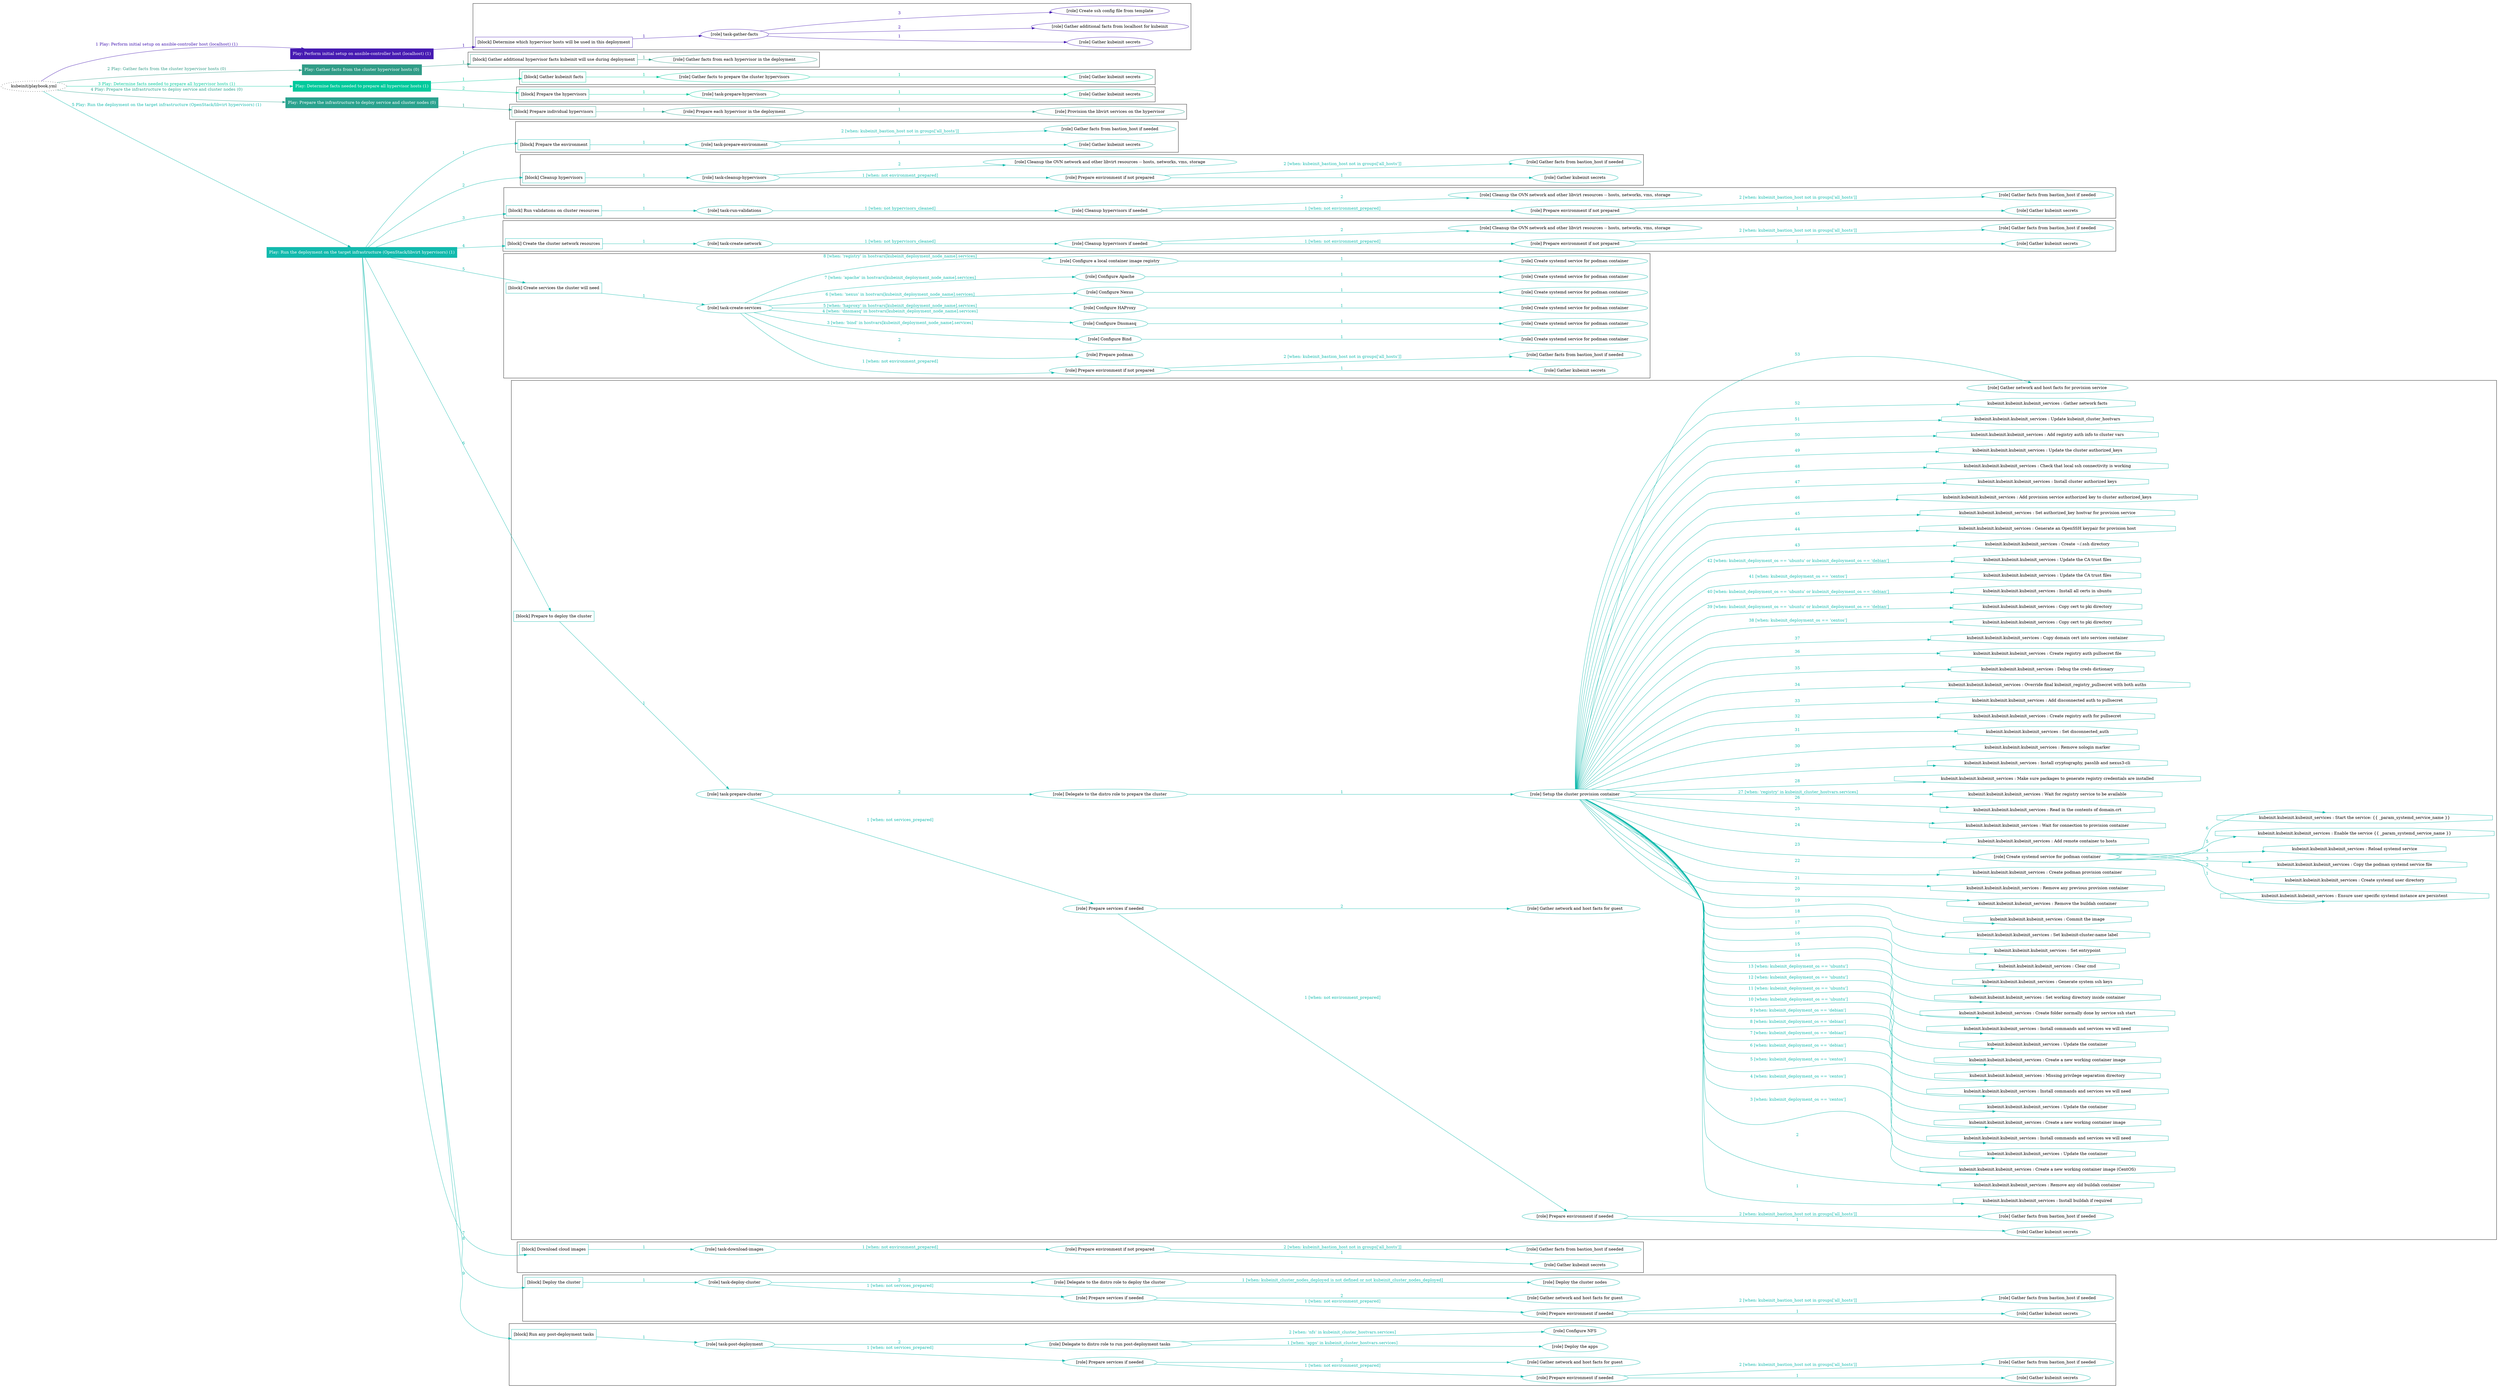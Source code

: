 digraph {
	graph [concentrate=true ordering=in rankdir=LR ratio=fill]
	edge [esep=5 sep=10]
	"kubeinit/playbook.yml" [URL="/home/runner/work/kubeinit/kubeinit/kubeinit/playbook.yml" id=playbook_7fd68273 style=dotted]
	"kubeinit/playbook.yml" -> play_2b40ae37 [label="1 Play: Perform initial setup on ansible-controller host (localhost) (1)" color="#461ab2" fontcolor="#461ab2" id=edge_play_2b40ae37 labeltooltip="1 Play: Perform initial setup on ansible-controller host (localhost) (1)" tooltip="1 Play: Perform initial setup on ansible-controller host (localhost) (1)"]
	subgraph "Play: Perform initial setup on ansible-controller host (localhost) (1)" {
		play_2b40ae37 [label="Play: Perform initial setup on ansible-controller host (localhost) (1)" URL="/home/runner/work/kubeinit/kubeinit/kubeinit/playbook.yml" color="#461ab2" fontcolor="#ffffff" id=play_2b40ae37 shape=box style=filled tooltip=localhost]
		play_2b40ae37 -> block_9358d136 [label=1 color="#461ab2" fontcolor="#461ab2" id=edge_block_9358d136 labeltooltip=1 tooltip=1]
		subgraph cluster_block_9358d136 {
			block_9358d136 [label="[block] Determine which hypervisor hosts will be used in this deployment" URL="/home/runner/work/kubeinit/kubeinit/kubeinit/playbook.yml" color="#461ab2" id=block_9358d136 labeltooltip="Determine which hypervisor hosts will be used in this deployment" shape=box tooltip="Determine which hypervisor hosts will be used in this deployment"]
			block_9358d136 -> role_ffe874b8 [label="1 " color="#461ab2" fontcolor="#461ab2" id=edge_role_ffe874b8 labeltooltip="1 " tooltip="1 "]
			subgraph "task-gather-facts" {
				role_ffe874b8 [label="[role] task-gather-facts" URL="/home/runner/work/kubeinit/kubeinit/kubeinit/playbook.yml" color="#461ab2" id=role_ffe874b8 tooltip="task-gather-facts"]
				role_ffe874b8 -> role_f22a82fa [label="1 " color="#461ab2" fontcolor="#461ab2" id=edge_role_f22a82fa labeltooltip="1 " tooltip="1 "]
				subgraph "Gather kubeinit secrets" {
					role_f22a82fa [label="[role] Gather kubeinit secrets" URL="/home/runner/.ansible/collections/ansible_collections/kubeinit/kubeinit/roles/kubeinit_prepare/tasks/build_hypervisors_group.yml" color="#461ab2" id=role_f22a82fa tooltip="Gather kubeinit secrets"]
				}
				role_ffe874b8 -> role_8634dac6 [label="2 " color="#461ab2" fontcolor="#461ab2" id=edge_role_8634dac6 labeltooltip="2 " tooltip="2 "]
				subgraph "Gather additional facts from localhost for kubeinit" {
					role_8634dac6 [label="[role] Gather additional facts from localhost for kubeinit" URL="/home/runner/.ansible/collections/ansible_collections/kubeinit/kubeinit/roles/kubeinit_prepare/tasks/build_hypervisors_group.yml" color="#461ab2" id=role_8634dac6 tooltip="Gather additional facts from localhost for kubeinit"]
				}
				role_ffe874b8 -> role_8645dfd0 [label="3 " color="#461ab2" fontcolor="#461ab2" id=edge_role_8645dfd0 labeltooltip="3 " tooltip="3 "]
				subgraph "Create ssh config file from template" {
					role_8645dfd0 [label="[role] Create ssh config file from template" URL="/home/runner/.ansible/collections/ansible_collections/kubeinit/kubeinit/roles/kubeinit_prepare/tasks/build_hypervisors_group.yml" color="#461ab2" id=role_8645dfd0 tooltip="Create ssh config file from template"]
				}
			}
		}
	}
	"kubeinit/playbook.yml" -> play_b14741f6 [label="2 Play: Gather facts from the cluster hypervisor hosts (0)" color="#309c87" fontcolor="#309c87" id=edge_play_b14741f6 labeltooltip="2 Play: Gather facts from the cluster hypervisor hosts (0)" tooltip="2 Play: Gather facts from the cluster hypervisor hosts (0)"]
	subgraph "Play: Gather facts from the cluster hypervisor hosts (0)" {
		play_b14741f6 [label="Play: Gather facts from the cluster hypervisor hosts (0)" URL="/home/runner/work/kubeinit/kubeinit/kubeinit/playbook.yml" color="#309c87" fontcolor="#ffffff" id=play_b14741f6 shape=box style=filled tooltip="Play: Gather facts from the cluster hypervisor hosts (0)"]
		play_b14741f6 -> block_ac9754da [label=1 color="#309c87" fontcolor="#309c87" id=edge_block_ac9754da labeltooltip=1 tooltip=1]
		subgraph cluster_block_ac9754da {
			block_ac9754da [label="[block] Gather additional hypervisor facts kubeinit will use during deployment" URL="/home/runner/work/kubeinit/kubeinit/kubeinit/playbook.yml" color="#309c87" id=block_ac9754da labeltooltip="Gather additional hypervisor facts kubeinit will use during deployment" shape=box tooltip="Gather additional hypervisor facts kubeinit will use during deployment"]
			block_ac9754da -> role_f966f191 [label="1 " color="#309c87" fontcolor="#309c87" id=edge_role_f966f191 labeltooltip="1 " tooltip="1 "]
			subgraph "Gather facts from each hypervisor in the deployment" {
				role_f966f191 [label="[role] Gather facts from each hypervisor in the deployment" URL="/home/runner/work/kubeinit/kubeinit/kubeinit/playbook.yml" color="#309c87" id=role_f966f191 tooltip="Gather facts from each hypervisor in the deployment"]
			}
		}
	}
	"kubeinit/playbook.yml" -> play_cf530775 [label="3 Play: Determine facts needed to prepare all hypervisor hosts (1)" color="#02ca9c" fontcolor="#02ca9c" id=edge_play_cf530775 labeltooltip="3 Play: Determine facts needed to prepare all hypervisor hosts (1)" tooltip="3 Play: Determine facts needed to prepare all hypervisor hosts (1)"]
	subgraph "Play: Determine facts needed to prepare all hypervisor hosts (1)" {
		play_cf530775 [label="Play: Determine facts needed to prepare all hypervisor hosts (1)" URL="/home/runner/work/kubeinit/kubeinit/kubeinit/playbook.yml" color="#02ca9c" fontcolor="#ffffff" id=play_cf530775 shape=box style=filled tooltip=localhost]
		play_cf530775 -> block_d2955eb3 [label=1 color="#02ca9c" fontcolor="#02ca9c" id=edge_block_d2955eb3 labeltooltip=1 tooltip=1]
		subgraph cluster_block_d2955eb3 {
			block_d2955eb3 [label="[block] Gather kubeinit facts" URL="/home/runner/work/kubeinit/kubeinit/kubeinit/playbook.yml" color="#02ca9c" id=block_d2955eb3 labeltooltip="Gather kubeinit facts" shape=box tooltip="Gather kubeinit facts"]
			block_d2955eb3 -> role_54598460 [label="1 " color="#02ca9c" fontcolor="#02ca9c" id=edge_role_54598460 labeltooltip="1 " tooltip="1 "]
			subgraph "Gather facts to prepare the cluster hypervisors" {
				role_54598460 [label="[role] Gather facts to prepare the cluster hypervisors" URL="/home/runner/work/kubeinit/kubeinit/kubeinit/playbook.yml" color="#02ca9c" id=role_54598460 tooltip="Gather facts to prepare the cluster hypervisors"]
				role_54598460 -> role_6ba5438c [label="1 " color="#02ca9c" fontcolor="#02ca9c" id=edge_role_6ba5438c labeltooltip="1 " tooltip="1 "]
				subgraph "Gather kubeinit secrets" {
					role_6ba5438c [label="[role] Gather kubeinit secrets" URL="/home/runner/.ansible/collections/ansible_collections/kubeinit/kubeinit/roles/kubeinit_prepare/tasks/gather_kubeinit_facts.yml" color="#02ca9c" id=role_6ba5438c tooltip="Gather kubeinit secrets"]
				}
			}
		}
		play_cf530775 -> block_587ec794 [label=2 color="#02ca9c" fontcolor="#02ca9c" id=edge_block_587ec794 labeltooltip=2 tooltip=2]
		subgraph cluster_block_587ec794 {
			block_587ec794 [label="[block] Prepare the hypervisors" URL="/home/runner/work/kubeinit/kubeinit/kubeinit/playbook.yml" color="#02ca9c" id=block_587ec794 labeltooltip="Prepare the hypervisors" shape=box tooltip="Prepare the hypervisors"]
			block_587ec794 -> role_52c37f73 [label="1 " color="#02ca9c" fontcolor="#02ca9c" id=edge_role_52c37f73 labeltooltip="1 " tooltip="1 "]
			subgraph "task-prepare-hypervisors" {
				role_52c37f73 [label="[role] task-prepare-hypervisors" URL="/home/runner/work/kubeinit/kubeinit/kubeinit/playbook.yml" color="#02ca9c" id=role_52c37f73 tooltip="task-prepare-hypervisors"]
				role_52c37f73 -> role_02832b2a [label="1 " color="#02ca9c" fontcolor="#02ca9c" id=edge_role_02832b2a labeltooltip="1 " tooltip="1 "]
				subgraph "Gather kubeinit secrets" {
					role_02832b2a [label="[role] Gather kubeinit secrets" URL="/home/runner/.ansible/collections/ansible_collections/kubeinit/kubeinit/roles/kubeinit_prepare/tasks/gather_kubeinit_facts.yml" color="#02ca9c" id=role_02832b2a tooltip="Gather kubeinit secrets"]
				}
			}
		}
	}
	"kubeinit/playbook.yml" -> play_828bdbaf [label="4 Play: Prepare the infrastructure to deploy service and cluster nodes (0)" color="#2aa28e" fontcolor="#2aa28e" id=edge_play_828bdbaf labeltooltip="4 Play: Prepare the infrastructure to deploy service and cluster nodes (0)" tooltip="4 Play: Prepare the infrastructure to deploy service and cluster nodes (0)"]
	subgraph "Play: Prepare the infrastructure to deploy service and cluster nodes (0)" {
		play_828bdbaf [label="Play: Prepare the infrastructure to deploy service and cluster nodes (0)" URL="/home/runner/work/kubeinit/kubeinit/kubeinit/playbook.yml" color="#2aa28e" fontcolor="#ffffff" id=play_828bdbaf shape=box style=filled tooltip="Play: Prepare the infrastructure to deploy service and cluster nodes (0)"]
		play_828bdbaf -> block_ab7af214 [label=1 color="#2aa28e" fontcolor="#2aa28e" id=edge_block_ab7af214 labeltooltip=1 tooltip=1]
		subgraph cluster_block_ab7af214 {
			block_ab7af214 [label="[block] Prepare individual hypervisors" URL="/home/runner/work/kubeinit/kubeinit/kubeinit/playbook.yml" color="#2aa28e" id=block_ab7af214 labeltooltip="Prepare individual hypervisors" shape=box tooltip="Prepare individual hypervisors"]
			block_ab7af214 -> role_7e0ce488 [label="1 " color="#2aa28e" fontcolor="#2aa28e" id=edge_role_7e0ce488 labeltooltip="1 " tooltip="1 "]
			subgraph "Prepare each hypervisor in the deployment" {
				role_7e0ce488 [label="[role] Prepare each hypervisor in the deployment" URL="/home/runner/work/kubeinit/kubeinit/kubeinit/playbook.yml" color="#2aa28e" id=role_7e0ce488 tooltip="Prepare each hypervisor in the deployment"]
				role_7e0ce488 -> role_7eaee147 [label="1 " color="#2aa28e" fontcolor="#2aa28e" id=edge_role_7eaee147 labeltooltip="1 " tooltip="1 "]
				subgraph "Provision the libvirt services on the hypervisor" {
					role_7eaee147 [label="[role] Provision the libvirt services on the hypervisor" URL="/home/runner/.ansible/collections/ansible_collections/kubeinit/kubeinit/roles/kubeinit_prepare/tasks/prepare_hypervisor.yml" color="#2aa28e" id=role_7eaee147 tooltip="Provision the libvirt services on the hypervisor"]
				}
			}
		}
	}
	"kubeinit/playbook.yml" -> play_feb147a7 [label="5 Play: Run the deployment on the target infrastructure (OpenStack/libvirt hypervisors) (1)" color="#12baad" fontcolor="#12baad" id=edge_play_feb147a7 labeltooltip="5 Play: Run the deployment on the target infrastructure (OpenStack/libvirt hypervisors) (1)" tooltip="5 Play: Run the deployment on the target infrastructure (OpenStack/libvirt hypervisors) (1)"]
	subgraph "Play: Run the deployment on the target infrastructure (OpenStack/libvirt hypervisors) (1)" {
		play_feb147a7 [label="Play: Run the deployment on the target infrastructure (OpenStack/libvirt hypervisors) (1)" URL="/home/runner/work/kubeinit/kubeinit/kubeinit/playbook.yml" color="#12baad" fontcolor="#ffffff" id=play_feb147a7 shape=box style=filled tooltip=localhost]
		play_feb147a7 -> block_2b7cace7 [label=1 color="#12baad" fontcolor="#12baad" id=edge_block_2b7cace7 labeltooltip=1 tooltip=1]
		subgraph cluster_block_2b7cace7 {
			block_2b7cace7 [label="[block] Prepare the environment" URL="/home/runner/work/kubeinit/kubeinit/kubeinit/playbook.yml" color="#12baad" id=block_2b7cace7 labeltooltip="Prepare the environment" shape=box tooltip="Prepare the environment"]
			block_2b7cace7 -> role_694cd56d [label="1 " color="#12baad" fontcolor="#12baad" id=edge_role_694cd56d labeltooltip="1 " tooltip="1 "]
			subgraph "task-prepare-environment" {
				role_694cd56d [label="[role] task-prepare-environment" URL="/home/runner/work/kubeinit/kubeinit/kubeinit/playbook.yml" color="#12baad" id=role_694cd56d tooltip="task-prepare-environment"]
				role_694cd56d -> role_ab15d84b [label="1 " color="#12baad" fontcolor="#12baad" id=edge_role_ab15d84b labeltooltip="1 " tooltip="1 "]
				subgraph "Gather kubeinit secrets" {
					role_ab15d84b [label="[role] Gather kubeinit secrets" URL="/home/runner/.ansible/collections/ansible_collections/kubeinit/kubeinit/roles/kubeinit_prepare/tasks/gather_kubeinit_facts.yml" color="#12baad" id=role_ab15d84b tooltip="Gather kubeinit secrets"]
				}
				role_694cd56d -> role_80ef39dc [label="2 [when: kubeinit_bastion_host not in groups['all_hosts']]" color="#12baad" fontcolor="#12baad" id=edge_role_80ef39dc labeltooltip="2 [when: kubeinit_bastion_host not in groups['all_hosts']]" tooltip="2 [when: kubeinit_bastion_host not in groups['all_hosts']]"]
				subgraph "Gather facts from bastion_host if needed" {
					role_80ef39dc [label="[role] Gather facts from bastion_host if needed" URL="/home/runner/.ansible/collections/ansible_collections/kubeinit/kubeinit/roles/kubeinit_prepare/tasks/main.yml" color="#12baad" id=role_80ef39dc tooltip="Gather facts from bastion_host if needed"]
				}
			}
		}
		play_feb147a7 -> block_c0852654 [label=2 color="#12baad" fontcolor="#12baad" id=edge_block_c0852654 labeltooltip=2 tooltip=2]
		subgraph cluster_block_c0852654 {
			block_c0852654 [label="[block] Cleanup hypervisors" URL="/home/runner/work/kubeinit/kubeinit/kubeinit/playbook.yml" color="#12baad" id=block_c0852654 labeltooltip="Cleanup hypervisors" shape=box tooltip="Cleanup hypervisors"]
			block_c0852654 -> role_56bcf9ab [label="1 " color="#12baad" fontcolor="#12baad" id=edge_role_56bcf9ab labeltooltip="1 " tooltip="1 "]
			subgraph "task-cleanup-hypervisors" {
				role_56bcf9ab [label="[role] task-cleanup-hypervisors" URL="/home/runner/work/kubeinit/kubeinit/kubeinit/playbook.yml" color="#12baad" id=role_56bcf9ab tooltip="task-cleanup-hypervisors"]
				role_56bcf9ab -> role_2b576d52 [label="1 [when: not environment_prepared]" color="#12baad" fontcolor="#12baad" id=edge_role_2b576d52 labeltooltip="1 [when: not environment_prepared]" tooltip="1 [when: not environment_prepared]"]
				subgraph "Prepare environment if not prepared" {
					role_2b576d52 [label="[role] Prepare environment if not prepared" URL="/home/runner/.ansible/collections/ansible_collections/kubeinit/kubeinit/roles/kubeinit_libvirt/tasks/cleanup_hypervisors.yml" color="#12baad" id=role_2b576d52 tooltip="Prepare environment if not prepared"]
					role_2b576d52 -> role_94326fb4 [label="1 " color="#12baad" fontcolor="#12baad" id=edge_role_94326fb4 labeltooltip="1 " tooltip="1 "]
					subgraph "Gather kubeinit secrets" {
						role_94326fb4 [label="[role] Gather kubeinit secrets" URL="/home/runner/.ansible/collections/ansible_collections/kubeinit/kubeinit/roles/kubeinit_prepare/tasks/gather_kubeinit_facts.yml" color="#12baad" id=role_94326fb4 tooltip="Gather kubeinit secrets"]
					}
					role_2b576d52 -> role_3bba39f7 [label="2 [when: kubeinit_bastion_host not in groups['all_hosts']]" color="#12baad" fontcolor="#12baad" id=edge_role_3bba39f7 labeltooltip="2 [when: kubeinit_bastion_host not in groups['all_hosts']]" tooltip="2 [when: kubeinit_bastion_host not in groups['all_hosts']]"]
					subgraph "Gather facts from bastion_host if needed" {
						role_3bba39f7 [label="[role] Gather facts from bastion_host if needed" URL="/home/runner/.ansible/collections/ansible_collections/kubeinit/kubeinit/roles/kubeinit_prepare/tasks/main.yml" color="#12baad" id=role_3bba39f7 tooltip="Gather facts from bastion_host if needed"]
					}
				}
				role_56bcf9ab -> role_b553dd44 [label="2 " color="#12baad" fontcolor="#12baad" id=edge_role_b553dd44 labeltooltip="2 " tooltip="2 "]
				subgraph "Cleanup the OVN network and other libvirt resources -- hosts, networks, vms, storage" {
					role_b553dd44 [label="[role] Cleanup the OVN network and other libvirt resources -- hosts, networks, vms, storage" URL="/home/runner/.ansible/collections/ansible_collections/kubeinit/kubeinit/roles/kubeinit_libvirt/tasks/cleanup_hypervisors.yml" color="#12baad" id=role_b553dd44 tooltip="Cleanup the OVN network and other libvirt resources -- hosts, networks, vms, storage"]
				}
			}
		}
		play_feb147a7 -> block_ec06cf00 [label=3 color="#12baad" fontcolor="#12baad" id=edge_block_ec06cf00 labeltooltip=3 tooltip=3]
		subgraph cluster_block_ec06cf00 {
			block_ec06cf00 [label="[block] Run validations on cluster resources" URL="/home/runner/work/kubeinit/kubeinit/kubeinit/playbook.yml" color="#12baad" id=block_ec06cf00 labeltooltip="Run validations on cluster resources" shape=box tooltip="Run validations on cluster resources"]
			block_ec06cf00 -> role_4437f2e3 [label="1 " color="#12baad" fontcolor="#12baad" id=edge_role_4437f2e3 labeltooltip="1 " tooltip="1 "]
			subgraph "task-run-validations" {
				role_4437f2e3 [label="[role] task-run-validations" URL="/home/runner/work/kubeinit/kubeinit/kubeinit/playbook.yml" color="#12baad" id=role_4437f2e3 tooltip="task-run-validations"]
				role_4437f2e3 -> role_1c249623 [label="1 [when: not hypervisors_cleaned]" color="#12baad" fontcolor="#12baad" id=edge_role_1c249623 labeltooltip="1 [when: not hypervisors_cleaned]" tooltip="1 [when: not hypervisors_cleaned]"]
				subgraph "Cleanup hypervisors if needed" {
					role_1c249623 [label="[role] Cleanup hypervisors if needed" URL="/home/runner/.ansible/collections/ansible_collections/kubeinit/kubeinit/roles/kubeinit_validations/tasks/main.yml" color="#12baad" id=role_1c249623 tooltip="Cleanup hypervisors if needed"]
					role_1c249623 -> role_dbf13373 [label="1 [when: not environment_prepared]" color="#12baad" fontcolor="#12baad" id=edge_role_dbf13373 labeltooltip="1 [when: not environment_prepared]" tooltip="1 [when: not environment_prepared]"]
					subgraph "Prepare environment if not prepared" {
						role_dbf13373 [label="[role] Prepare environment if not prepared" URL="/home/runner/.ansible/collections/ansible_collections/kubeinit/kubeinit/roles/kubeinit_libvirt/tasks/cleanup_hypervisors.yml" color="#12baad" id=role_dbf13373 tooltip="Prepare environment if not prepared"]
						role_dbf13373 -> role_393096ec [label="1 " color="#12baad" fontcolor="#12baad" id=edge_role_393096ec labeltooltip="1 " tooltip="1 "]
						subgraph "Gather kubeinit secrets" {
							role_393096ec [label="[role] Gather kubeinit secrets" URL="/home/runner/.ansible/collections/ansible_collections/kubeinit/kubeinit/roles/kubeinit_prepare/tasks/gather_kubeinit_facts.yml" color="#12baad" id=role_393096ec tooltip="Gather kubeinit secrets"]
						}
						role_dbf13373 -> role_ae9a9c07 [label="2 [when: kubeinit_bastion_host not in groups['all_hosts']]" color="#12baad" fontcolor="#12baad" id=edge_role_ae9a9c07 labeltooltip="2 [when: kubeinit_bastion_host not in groups['all_hosts']]" tooltip="2 [when: kubeinit_bastion_host not in groups['all_hosts']]"]
						subgraph "Gather facts from bastion_host if needed" {
							role_ae9a9c07 [label="[role] Gather facts from bastion_host if needed" URL="/home/runner/.ansible/collections/ansible_collections/kubeinit/kubeinit/roles/kubeinit_prepare/tasks/main.yml" color="#12baad" id=role_ae9a9c07 tooltip="Gather facts from bastion_host if needed"]
						}
					}
					role_1c249623 -> role_1f2d8036 [label="2 " color="#12baad" fontcolor="#12baad" id=edge_role_1f2d8036 labeltooltip="2 " tooltip="2 "]
					subgraph "Cleanup the OVN network and other libvirt resources -- hosts, networks, vms, storage" {
						role_1f2d8036 [label="[role] Cleanup the OVN network and other libvirt resources -- hosts, networks, vms, storage" URL="/home/runner/.ansible/collections/ansible_collections/kubeinit/kubeinit/roles/kubeinit_libvirt/tasks/cleanup_hypervisors.yml" color="#12baad" id=role_1f2d8036 tooltip="Cleanup the OVN network and other libvirt resources -- hosts, networks, vms, storage"]
					}
				}
			}
		}
		play_feb147a7 -> block_2b2f26aa [label=4 color="#12baad" fontcolor="#12baad" id=edge_block_2b2f26aa labeltooltip=4 tooltip=4]
		subgraph cluster_block_2b2f26aa {
			block_2b2f26aa [label="[block] Create the cluster network resources" URL="/home/runner/work/kubeinit/kubeinit/kubeinit/playbook.yml" color="#12baad" id=block_2b2f26aa labeltooltip="Create the cluster network resources" shape=box tooltip="Create the cluster network resources"]
			block_2b2f26aa -> role_ae7a5c33 [label="1 " color="#12baad" fontcolor="#12baad" id=edge_role_ae7a5c33 labeltooltip="1 " tooltip="1 "]
			subgraph "task-create-network" {
				role_ae7a5c33 [label="[role] task-create-network" URL="/home/runner/work/kubeinit/kubeinit/kubeinit/playbook.yml" color="#12baad" id=role_ae7a5c33 tooltip="task-create-network"]
				role_ae7a5c33 -> role_05741fb3 [label="1 [when: not hypervisors_cleaned]" color="#12baad" fontcolor="#12baad" id=edge_role_05741fb3 labeltooltip="1 [when: not hypervisors_cleaned]" tooltip="1 [when: not hypervisors_cleaned]"]
				subgraph "Cleanup hypervisors if needed" {
					role_05741fb3 [label="[role] Cleanup hypervisors if needed" URL="/home/runner/.ansible/collections/ansible_collections/kubeinit/kubeinit/roles/kubeinit_libvirt/tasks/create_network.yml" color="#12baad" id=role_05741fb3 tooltip="Cleanup hypervisors if needed"]
					role_05741fb3 -> role_069b4923 [label="1 [when: not environment_prepared]" color="#12baad" fontcolor="#12baad" id=edge_role_069b4923 labeltooltip="1 [when: not environment_prepared]" tooltip="1 [when: not environment_prepared]"]
					subgraph "Prepare environment if not prepared" {
						role_069b4923 [label="[role] Prepare environment if not prepared" URL="/home/runner/.ansible/collections/ansible_collections/kubeinit/kubeinit/roles/kubeinit_libvirt/tasks/cleanup_hypervisors.yml" color="#12baad" id=role_069b4923 tooltip="Prepare environment if not prepared"]
						role_069b4923 -> role_5a01ab6d [label="1 " color="#12baad" fontcolor="#12baad" id=edge_role_5a01ab6d labeltooltip="1 " tooltip="1 "]
						subgraph "Gather kubeinit secrets" {
							role_5a01ab6d [label="[role] Gather kubeinit secrets" URL="/home/runner/.ansible/collections/ansible_collections/kubeinit/kubeinit/roles/kubeinit_prepare/tasks/gather_kubeinit_facts.yml" color="#12baad" id=role_5a01ab6d tooltip="Gather kubeinit secrets"]
						}
						role_069b4923 -> role_21ae36a1 [label="2 [when: kubeinit_bastion_host not in groups['all_hosts']]" color="#12baad" fontcolor="#12baad" id=edge_role_21ae36a1 labeltooltip="2 [when: kubeinit_bastion_host not in groups['all_hosts']]" tooltip="2 [when: kubeinit_bastion_host not in groups['all_hosts']]"]
						subgraph "Gather facts from bastion_host if needed" {
							role_21ae36a1 [label="[role] Gather facts from bastion_host if needed" URL="/home/runner/.ansible/collections/ansible_collections/kubeinit/kubeinit/roles/kubeinit_prepare/tasks/main.yml" color="#12baad" id=role_21ae36a1 tooltip="Gather facts from bastion_host if needed"]
						}
					}
					role_05741fb3 -> role_5bd17e1a [label="2 " color="#12baad" fontcolor="#12baad" id=edge_role_5bd17e1a labeltooltip="2 " tooltip="2 "]
					subgraph "Cleanup the OVN network and other libvirt resources -- hosts, networks, vms, storage" {
						role_5bd17e1a [label="[role] Cleanup the OVN network and other libvirt resources -- hosts, networks, vms, storage" URL="/home/runner/.ansible/collections/ansible_collections/kubeinit/kubeinit/roles/kubeinit_libvirt/tasks/cleanup_hypervisors.yml" color="#12baad" id=role_5bd17e1a tooltip="Cleanup the OVN network and other libvirt resources -- hosts, networks, vms, storage"]
					}
				}
			}
		}
		play_feb147a7 -> block_53444f28 [label=5 color="#12baad" fontcolor="#12baad" id=edge_block_53444f28 labeltooltip=5 tooltip=5]
		subgraph cluster_block_53444f28 {
			block_53444f28 [label="[block] Create services the cluster will need" URL="/home/runner/work/kubeinit/kubeinit/kubeinit/playbook.yml" color="#12baad" id=block_53444f28 labeltooltip="Create services the cluster will need" shape=box tooltip="Create services the cluster will need"]
			block_53444f28 -> role_8bce90da [label="1 " color="#12baad" fontcolor="#12baad" id=edge_role_8bce90da labeltooltip="1 " tooltip="1 "]
			subgraph "task-create-services" {
				role_8bce90da [label="[role] task-create-services" URL="/home/runner/work/kubeinit/kubeinit/kubeinit/playbook.yml" color="#12baad" id=role_8bce90da tooltip="task-create-services"]
				role_8bce90da -> role_ab33ebe1 [label="1 [when: not environment_prepared]" color="#12baad" fontcolor="#12baad" id=edge_role_ab33ebe1 labeltooltip="1 [when: not environment_prepared]" tooltip="1 [when: not environment_prepared]"]
				subgraph "Prepare environment if not prepared" {
					role_ab33ebe1 [label="[role] Prepare environment if not prepared" URL="/home/runner/.ansible/collections/ansible_collections/kubeinit/kubeinit/roles/kubeinit_services/tasks/main.yml" color="#12baad" id=role_ab33ebe1 tooltip="Prepare environment if not prepared"]
					role_ab33ebe1 -> role_e30438ea [label="1 " color="#12baad" fontcolor="#12baad" id=edge_role_e30438ea labeltooltip="1 " tooltip="1 "]
					subgraph "Gather kubeinit secrets" {
						role_e30438ea [label="[role] Gather kubeinit secrets" URL="/home/runner/.ansible/collections/ansible_collections/kubeinit/kubeinit/roles/kubeinit_prepare/tasks/gather_kubeinit_facts.yml" color="#12baad" id=role_e30438ea tooltip="Gather kubeinit secrets"]
					}
					role_ab33ebe1 -> role_d462f2b9 [label="2 [when: kubeinit_bastion_host not in groups['all_hosts']]" color="#12baad" fontcolor="#12baad" id=edge_role_d462f2b9 labeltooltip="2 [when: kubeinit_bastion_host not in groups['all_hosts']]" tooltip="2 [when: kubeinit_bastion_host not in groups['all_hosts']]"]
					subgraph "Gather facts from bastion_host if needed" {
						role_d462f2b9 [label="[role] Gather facts from bastion_host if needed" URL="/home/runner/.ansible/collections/ansible_collections/kubeinit/kubeinit/roles/kubeinit_prepare/tasks/main.yml" color="#12baad" id=role_d462f2b9 tooltip="Gather facts from bastion_host if needed"]
					}
				}
				role_8bce90da -> role_92abccf7 [label="2 " color="#12baad" fontcolor="#12baad" id=edge_role_92abccf7 labeltooltip="2 " tooltip="2 "]
				subgraph "Prepare podman" {
					role_92abccf7 [label="[role] Prepare podman" URL="/home/runner/.ansible/collections/ansible_collections/kubeinit/kubeinit/roles/kubeinit_services/tasks/00_create_service_pod.yml" color="#12baad" id=role_92abccf7 tooltip="Prepare podman"]
				}
				role_8bce90da -> role_04d3b99e [label="3 [when: 'bind' in hostvars[kubeinit_deployment_node_name].services]" color="#12baad" fontcolor="#12baad" id=edge_role_04d3b99e labeltooltip="3 [when: 'bind' in hostvars[kubeinit_deployment_node_name].services]" tooltip="3 [when: 'bind' in hostvars[kubeinit_deployment_node_name].services]"]
				subgraph "Configure Bind" {
					role_04d3b99e [label="[role] Configure Bind" URL="/home/runner/.ansible/collections/ansible_collections/kubeinit/kubeinit/roles/kubeinit_services/tasks/start_services_containers.yml" color="#12baad" id=role_04d3b99e tooltip="Configure Bind"]
					role_04d3b99e -> role_101564e0 [label="1 " color="#12baad" fontcolor="#12baad" id=edge_role_101564e0 labeltooltip="1 " tooltip="1 "]
					subgraph "Create systemd service for podman container" {
						role_101564e0 [label="[role] Create systemd service for podman container" URL="/home/runner/.ansible/collections/ansible_collections/kubeinit/kubeinit/roles/kubeinit_bind/tasks/main.yml" color="#12baad" id=role_101564e0 tooltip="Create systemd service for podman container"]
					}
				}
				role_8bce90da -> role_fdf2b52d [label="4 [when: 'dnsmasq' in hostvars[kubeinit_deployment_node_name].services]" color="#12baad" fontcolor="#12baad" id=edge_role_fdf2b52d labeltooltip="4 [when: 'dnsmasq' in hostvars[kubeinit_deployment_node_name].services]" tooltip="4 [when: 'dnsmasq' in hostvars[kubeinit_deployment_node_name].services]"]
				subgraph "Configure Dnsmasq" {
					role_fdf2b52d [label="[role] Configure Dnsmasq" URL="/home/runner/.ansible/collections/ansible_collections/kubeinit/kubeinit/roles/kubeinit_services/tasks/start_services_containers.yml" color="#12baad" id=role_fdf2b52d tooltip="Configure Dnsmasq"]
					role_fdf2b52d -> role_f702a3e9 [label="1 " color="#12baad" fontcolor="#12baad" id=edge_role_f702a3e9 labeltooltip="1 " tooltip="1 "]
					subgraph "Create systemd service for podman container" {
						role_f702a3e9 [label="[role] Create systemd service for podman container" URL="/home/runner/.ansible/collections/ansible_collections/kubeinit/kubeinit/roles/kubeinit_dnsmasq/tasks/main.yml" color="#12baad" id=role_f702a3e9 tooltip="Create systemd service for podman container"]
					}
				}
				role_8bce90da -> role_261a384b [label="5 [when: 'haproxy' in hostvars[kubeinit_deployment_node_name].services]" color="#12baad" fontcolor="#12baad" id=edge_role_261a384b labeltooltip="5 [when: 'haproxy' in hostvars[kubeinit_deployment_node_name].services]" tooltip="5 [when: 'haproxy' in hostvars[kubeinit_deployment_node_name].services]"]
				subgraph "Configure HAProxy" {
					role_261a384b [label="[role] Configure HAProxy" URL="/home/runner/.ansible/collections/ansible_collections/kubeinit/kubeinit/roles/kubeinit_services/tasks/start_services_containers.yml" color="#12baad" id=role_261a384b tooltip="Configure HAProxy"]
					role_261a384b -> role_8be5ccb9 [label="1 " color="#12baad" fontcolor="#12baad" id=edge_role_8be5ccb9 labeltooltip="1 " tooltip="1 "]
					subgraph "Create systemd service for podman container" {
						role_8be5ccb9 [label="[role] Create systemd service for podman container" URL="/home/runner/.ansible/collections/ansible_collections/kubeinit/kubeinit/roles/kubeinit_haproxy/tasks/main.yml" color="#12baad" id=role_8be5ccb9 tooltip="Create systemd service for podman container"]
					}
				}
				role_8bce90da -> role_c71e61de [label="6 [when: 'nexus' in hostvars[kubeinit_deployment_node_name].services]" color="#12baad" fontcolor="#12baad" id=edge_role_c71e61de labeltooltip="6 [when: 'nexus' in hostvars[kubeinit_deployment_node_name].services]" tooltip="6 [when: 'nexus' in hostvars[kubeinit_deployment_node_name].services]"]
				subgraph "Configure Nexus" {
					role_c71e61de [label="[role] Configure Nexus" URL="/home/runner/.ansible/collections/ansible_collections/kubeinit/kubeinit/roles/kubeinit_services/tasks/start_services_containers.yml" color="#12baad" id=role_c71e61de tooltip="Configure Nexus"]
					role_c71e61de -> role_97cffc68 [label="1 " color="#12baad" fontcolor="#12baad" id=edge_role_97cffc68 labeltooltip="1 " tooltip="1 "]
					subgraph "Create systemd service for podman container" {
						role_97cffc68 [label="[role] Create systemd service for podman container" URL="/home/runner/.ansible/collections/ansible_collections/kubeinit/kubeinit/roles/kubeinit_nexus/tasks/main.yml" color="#12baad" id=role_97cffc68 tooltip="Create systemd service for podman container"]
					}
				}
				role_8bce90da -> role_5b713848 [label="7 [when: 'apache' in hostvars[kubeinit_deployment_node_name].services]" color="#12baad" fontcolor="#12baad" id=edge_role_5b713848 labeltooltip="7 [when: 'apache' in hostvars[kubeinit_deployment_node_name].services]" tooltip="7 [when: 'apache' in hostvars[kubeinit_deployment_node_name].services]"]
				subgraph "Configure Apache" {
					role_5b713848 [label="[role] Configure Apache" URL="/home/runner/.ansible/collections/ansible_collections/kubeinit/kubeinit/roles/kubeinit_services/tasks/start_services_containers.yml" color="#12baad" id=role_5b713848 tooltip="Configure Apache"]
					role_5b713848 -> role_aaa04524 [label="1 " color="#12baad" fontcolor="#12baad" id=edge_role_aaa04524 labeltooltip="1 " tooltip="1 "]
					subgraph "Create systemd service for podman container" {
						role_aaa04524 [label="[role] Create systemd service for podman container" URL="/home/runner/.ansible/collections/ansible_collections/kubeinit/kubeinit/roles/kubeinit_apache/tasks/main.yml" color="#12baad" id=role_aaa04524 tooltip="Create systemd service for podman container"]
					}
				}
				role_8bce90da -> role_28708345 [label="8 [when: 'registry' in hostvars[kubeinit_deployment_node_name].services]" color="#12baad" fontcolor="#12baad" id=edge_role_28708345 labeltooltip="8 [when: 'registry' in hostvars[kubeinit_deployment_node_name].services]" tooltip="8 [when: 'registry' in hostvars[kubeinit_deployment_node_name].services]"]
				subgraph "Configure a local container image registry" {
					role_28708345 [label="[role] Configure a local container image registry" URL="/home/runner/.ansible/collections/ansible_collections/kubeinit/kubeinit/roles/kubeinit_services/tasks/start_services_containers.yml" color="#12baad" id=role_28708345 tooltip="Configure a local container image registry"]
					role_28708345 -> role_75876a07 [label="1 " color="#12baad" fontcolor="#12baad" id=edge_role_75876a07 labeltooltip="1 " tooltip="1 "]
					subgraph "Create systemd service for podman container" {
						role_75876a07 [label="[role] Create systemd service for podman container" URL="/home/runner/.ansible/collections/ansible_collections/kubeinit/kubeinit/roles/kubeinit_registry/tasks/main.yml" color="#12baad" id=role_75876a07 tooltip="Create systemd service for podman container"]
					}
				}
			}
		}
		play_feb147a7 -> block_d6b4eb51 [label=6 color="#12baad" fontcolor="#12baad" id=edge_block_d6b4eb51 labeltooltip=6 tooltip=6]
		subgraph cluster_block_d6b4eb51 {
			block_d6b4eb51 [label="[block] Prepare to deploy the cluster" URL="/home/runner/work/kubeinit/kubeinit/kubeinit/playbook.yml" color="#12baad" id=block_d6b4eb51 labeltooltip="Prepare to deploy the cluster" shape=box tooltip="Prepare to deploy the cluster"]
			block_d6b4eb51 -> role_77b83c8c [label="1 " color="#12baad" fontcolor="#12baad" id=edge_role_77b83c8c labeltooltip="1 " tooltip="1 "]
			subgraph "task-prepare-cluster" {
				role_77b83c8c [label="[role] task-prepare-cluster" URL="/home/runner/work/kubeinit/kubeinit/kubeinit/playbook.yml" color="#12baad" id=role_77b83c8c tooltip="task-prepare-cluster"]
				role_77b83c8c -> role_1218c613 [label="1 [when: not services_prepared]" color="#12baad" fontcolor="#12baad" id=edge_role_1218c613 labeltooltip="1 [when: not services_prepared]" tooltip="1 [when: not services_prepared]"]
				subgraph "Prepare services if needed" {
					role_1218c613 [label="[role] Prepare services if needed" URL="/home/runner/.ansible/collections/ansible_collections/kubeinit/kubeinit/roles/kubeinit_prepare/tasks/prepare_cluster.yml" color="#12baad" id=role_1218c613 tooltip="Prepare services if needed"]
					role_1218c613 -> role_a831cb1e [label="1 [when: not environment_prepared]" color="#12baad" fontcolor="#12baad" id=edge_role_a831cb1e labeltooltip="1 [when: not environment_prepared]" tooltip="1 [when: not environment_prepared]"]
					subgraph "Prepare environment if needed" {
						role_a831cb1e [label="[role] Prepare environment if needed" URL="/home/runner/.ansible/collections/ansible_collections/kubeinit/kubeinit/roles/kubeinit_services/tasks/prepare_services.yml" color="#12baad" id=role_a831cb1e tooltip="Prepare environment if needed"]
						role_a831cb1e -> role_39488bc4 [label="1 " color="#12baad" fontcolor="#12baad" id=edge_role_39488bc4 labeltooltip="1 " tooltip="1 "]
						subgraph "Gather kubeinit secrets" {
							role_39488bc4 [label="[role] Gather kubeinit secrets" URL="/home/runner/.ansible/collections/ansible_collections/kubeinit/kubeinit/roles/kubeinit_prepare/tasks/gather_kubeinit_facts.yml" color="#12baad" id=role_39488bc4 tooltip="Gather kubeinit secrets"]
						}
						role_a831cb1e -> role_42d61d6d [label="2 [when: kubeinit_bastion_host not in groups['all_hosts']]" color="#12baad" fontcolor="#12baad" id=edge_role_42d61d6d labeltooltip="2 [when: kubeinit_bastion_host not in groups['all_hosts']]" tooltip="2 [when: kubeinit_bastion_host not in groups['all_hosts']]"]
						subgraph "Gather facts from bastion_host if needed" {
							role_42d61d6d [label="[role] Gather facts from bastion_host if needed" URL="/home/runner/.ansible/collections/ansible_collections/kubeinit/kubeinit/roles/kubeinit_prepare/tasks/main.yml" color="#12baad" id=role_42d61d6d tooltip="Gather facts from bastion_host if needed"]
						}
					}
					role_1218c613 -> role_defb0d0e [label="2 " color="#12baad" fontcolor="#12baad" id=edge_role_defb0d0e labeltooltip="2 " tooltip="2 "]
					subgraph "Gather network and host facts for guest" {
						role_defb0d0e [label="[role] Gather network and host facts for guest" URL="/home/runner/.ansible/collections/ansible_collections/kubeinit/kubeinit/roles/kubeinit_services/tasks/prepare_services.yml" color="#12baad" id=role_defb0d0e tooltip="Gather network and host facts for guest"]
					}
				}
				role_77b83c8c -> role_be89ecf5 [label="2 " color="#12baad" fontcolor="#12baad" id=edge_role_be89ecf5 labeltooltip="2 " tooltip="2 "]
				subgraph "Delegate to the distro role to prepare the cluster" {
					role_be89ecf5 [label="[role] Delegate to the distro role to prepare the cluster" URL="/home/runner/.ansible/collections/ansible_collections/kubeinit/kubeinit/roles/kubeinit_prepare/tasks/prepare_cluster.yml" color="#12baad" id=role_be89ecf5 tooltip="Delegate to the distro role to prepare the cluster"]
					role_be89ecf5 -> role_93e57e8c [label="1 " color="#12baad" fontcolor="#12baad" id=edge_role_93e57e8c labeltooltip="1 " tooltip="1 "]
					subgraph "Setup the cluster provision container" {
						role_93e57e8c [label="[role] Setup the cluster provision container" URL="/home/runner/.ansible/collections/ansible_collections/kubeinit/kubeinit/roles/kubeinit_cdk/tasks/prepare_cluster.yml" color="#12baad" id=role_93e57e8c tooltip="Setup the cluster provision container"]
						task_53a54af0 [label="kubeinit.kubeinit.kubeinit_services : Install buildah if required" URL="/home/runner/.ansible/collections/ansible_collections/kubeinit/kubeinit/roles/kubeinit_services/tasks/create_provision_container.yml" color="#12baad" id=task_53a54af0 shape=octagon tooltip="kubeinit.kubeinit.kubeinit_services : Install buildah if required"]
						role_93e57e8c -> task_53a54af0 [label="1 " color="#12baad" fontcolor="#12baad" id=edge_task_53a54af0 labeltooltip="1 " tooltip="1 "]
						task_eca84af0 [label="kubeinit.kubeinit.kubeinit_services : Remove any old buildah container" URL="/home/runner/.ansible/collections/ansible_collections/kubeinit/kubeinit/roles/kubeinit_services/tasks/create_provision_container.yml" color="#12baad" id=task_eca84af0 shape=octagon tooltip="kubeinit.kubeinit.kubeinit_services : Remove any old buildah container"]
						role_93e57e8c -> task_eca84af0 [label="2 " color="#12baad" fontcolor="#12baad" id=edge_task_eca84af0 labeltooltip="2 " tooltip="2 "]
						task_f4b29d83 [label="kubeinit.kubeinit.kubeinit_services : Create a new working container image (CentOS)" URL="/home/runner/.ansible/collections/ansible_collections/kubeinit/kubeinit/roles/kubeinit_services/tasks/create_provision_container.yml" color="#12baad" id=task_f4b29d83 shape=octagon tooltip="kubeinit.kubeinit.kubeinit_services : Create a new working container image (CentOS)"]
						role_93e57e8c -> task_f4b29d83 [label="3 [when: kubeinit_deployment_os == 'centos']" color="#12baad" fontcolor="#12baad" id=edge_task_f4b29d83 labeltooltip="3 [when: kubeinit_deployment_os == 'centos']" tooltip="3 [when: kubeinit_deployment_os == 'centos']"]
						task_97ef6c38 [label="kubeinit.kubeinit.kubeinit_services : Update the container" URL="/home/runner/.ansible/collections/ansible_collections/kubeinit/kubeinit/roles/kubeinit_services/tasks/create_provision_container.yml" color="#12baad" id=task_97ef6c38 shape=octagon tooltip="kubeinit.kubeinit.kubeinit_services : Update the container"]
						role_93e57e8c -> task_97ef6c38 [label="4 [when: kubeinit_deployment_os == 'centos']" color="#12baad" fontcolor="#12baad" id=edge_task_97ef6c38 labeltooltip="4 [when: kubeinit_deployment_os == 'centos']" tooltip="4 [when: kubeinit_deployment_os == 'centos']"]
						task_a1f3aa74 [label="kubeinit.kubeinit.kubeinit_services : Install commands and services we will need" URL="/home/runner/.ansible/collections/ansible_collections/kubeinit/kubeinit/roles/kubeinit_services/tasks/create_provision_container.yml" color="#12baad" id=task_a1f3aa74 shape=octagon tooltip="kubeinit.kubeinit.kubeinit_services : Install commands and services we will need"]
						role_93e57e8c -> task_a1f3aa74 [label="5 [when: kubeinit_deployment_os == 'centos']" color="#12baad" fontcolor="#12baad" id=edge_task_a1f3aa74 labeltooltip="5 [when: kubeinit_deployment_os == 'centos']" tooltip="5 [when: kubeinit_deployment_os == 'centos']"]
						task_2badf545 [label="kubeinit.kubeinit.kubeinit_services : Create a new working container image" URL="/home/runner/.ansible/collections/ansible_collections/kubeinit/kubeinit/roles/kubeinit_services/tasks/create_provision_container.yml" color="#12baad" id=task_2badf545 shape=octagon tooltip="kubeinit.kubeinit.kubeinit_services : Create a new working container image"]
						role_93e57e8c -> task_2badf545 [label="6 [when: kubeinit_deployment_os == 'debian']" color="#12baad" fontcolor="#12baad" id=edge_task_2badf545 labeltooltip="6 [when: kubeinit_deployment_os == 'debian']" tooltip="6 [when: kubeinit_deployment_os == 'debian']"]
						task_083ff189 [label="kubeinit.kubeinit.kubeinit_services : Update the container" URL="/home/runner/.ansible/collections/ansible_collections/kubeinit/kubeinit/roles/kubeinit_services/tasks/create_provision_container.yml" color="#12baad" id=task_083ff189 shape=octagon tooltip="kubeinit.kubeinit.kubeinit_services : Update the container"]
						role_93e57e8c -> task_083ff189 [label="7 [when: kubeinit_deployment_os == 'debian']" color="#12baad" fontcolor="#12baad" id=edge_task_083ff189 labeltooltip="7 [when: kubeinit_deployment_os == 'debian']" tooltip="7 [when: kubeinit_deployment_os == 'debian']"]
						task_4f040416 [label="kubeinit.kubeinit.kubeinit_services : Install commands and services we will need" URL="/home/runner/.ansible/collections/ansible_collections/kubeinit/kubeinit/roles/kubeinit_services/tasks/create_provision_container.yml" color="#12baad" id=task_4f040416 shape=octagon tooltip="kubeinit.kubeinit.kubeinit_services : Install commands and services we will need"]
						role_93e57e8c -> task_4f040416 [label="8 [when: kubeinit_deployment_os == 'debian']" color="#12baad" fontcolor="#12baad" id=edge_task_4f040416 labeltooltip="8 [when: kubeinit_deployment_os == 'debian']" tooltip="8 [when: kubeinit_deployment_os == 'debian']"]
						task_1f806aa3 [label="kubeinit.kubeinit.kubeinit_services : Missing privilege separation directory" URL="/home/runner/.ansible/collections/ansible_collections/kubeinit/kubeinit/roles/kubeinit_services/tasks/create_provision_container.yml" color="#12baad" id=task_1f806aa3 shape=octagon tooltip="kubeinit.kubeinit.kubeinit_services : Missing privilege separation directory"]
						role_93e57e8c -> task_1f806aa3 [label="9 [when: kubeinit_deployment_os == 'debian']" color="#12baad" fontcolor="#12baad" id=edge_task_1f806aa3 labeltooltip="9 [when: kubeinit_deployment_os == 'debian']" tooltip="9 [when: kubeinit_deployment_os == 'debian']"]
						task_288ca931 [label="kubeinit.kubeinit.kubeinit_services : Create a new working container image" URL="/home/runner/.ansible/collections/ansible_collections/kubeinit/kubeinit/roles/kubeinit_services/tasks/create_provision_container.yml" color="#12baad" id=task_288ca931 shape=octagon tooltip="kubeinit.kubeinit.kubeinit_services : Create a new working container image"]
						role_93e57e8c -> task_288ca931 [label="10 [when: kubeinit_deployment_os == 'ubuntu']" color="#12baad" fontcolor="#12baad" id=edge_task_288ca931 labeltooltip="10 [when: kubeinit_deployment_os == 'ubuntu']" tooltip="10 [when: kubeinit_deployment_os == 'ubuntu']"]
						task_ba9d182f [label="kubeinit.kubeinit.kubeinit_services : Update the container" URL="/home/runner/.ansible/collections/ansible_collections/kubeinit/kubeinit/roles/kubeinit_services/tasks/create_provision_container.yml" color="#12baad" id=task_ba9d182f shape=octagon tooltip="kubeinit.kubeinit.kubeinit_services : Update the container"]
						role_93e57e8c -> task_ba9d182f [label="11 [when: kubeinit_deployment_os == 'ubuntu']" color="#12baad" fontcolor="#12baad" id=edge_task_ba9d182f labeltooltip="11 [when: kubeinit_deployment_os == 'ubuntu']" tooltip="11 [when: kubeinit_deployment_os == 'ubuntu']"]
						task_483257e9 [label="kubeinit.kubeinit.kubeinit_services : Install commands and services we will need" URL="/home/runner/.ansible/collections/ansible_collections/kubeinit/kubeinit/roles/kubeinit_services/tasks/create_provision_container.yml" color="#12baad" id=task_483257e9 shape=octagon tooltip="kubeinit.kubeinit.kubeinit_services : Install commands and services we will need"]
						role_93e57e8c -> task_483257e9 [label="12 [when: kubeinit_deployment_os == 'ubuntu']" color="#12baad" fontcolor="#12baad" id=edge_task_483257e9 labeltooltip="12 [when: kubeinit_deployment_os == 'ubuntu']" tooltip="12 [when: kubeinit_deployment_os == 'ubuntu']"]
						task_234fbd9c [label="kubeinit.kubeinit.kubeinit_services : Create folder normally done by service ssh start" URL="/home/runner/.ansible/collections/ansible_collections/kubeinit/kubeinit/roles/kubeinit_services/tasks/create_provision_container.yml" color="#12baad" id=task_234fbd9c shape=octagon tooltip="kubeinit.kubeinit.kubeinit_services : Create folder normally done by service ssh start"]
						role_93e57e8c -> task_234fbd9c [label="13 [when: kubeinit_deployment_os == 'ubuntu']" color="#12baad" fontcolor="#12baad" id=edge_task_234fbd9c labeltooltip="13 [when: kubeinit_deployment_os == 'ubuntu']" tooltip="13 [when: kubeinit_deployment_os == 'ubuntu']"]
						task_7b2ce116 [label="kubeinit.kubeinit.kubeinit_services : Set working directory inside container" URL="/home/runner/.ansible/collections/ansible_collections/kubeinit/kubeinit/roles/kubeinit_services/tasks/create_provision_container.yml" color="#12baad" id=task_7b2ce116 shape=octagon tooltip="kubeinit.kubeinit.kubeinit_services : Set working directory inside container"]
						role_93e57e8c -> task_7b2ce116 [label="14 " color="#12baad" fontcolor="#12baad" id=edge_task_7b2ce116 labeltooltip="14 " tooltip="14 "]
						task_89978aa0 [label="kubeinit.kubeinit.kubeinit_services : Generate system ssh keys" URL="/home/runner/.ansible/collections/ansible_collections/kubeinit/kubeinit/roles/kubeinit_services/tasks/create_provision_container.yml" color="#12baad" id=task_89978aa0 shape=octagon tooltip="kubeinit.kubeinit.kubeinit_services : Generate system ssh keys"]
						role_93e57e8c -> task_89978aa0 [label="15 " color="#12baad" fontcolor="#12baad" id=edge_task_89978aa0 labeltooltip="15 " tooltip="15 "]
						task_91dcc023 [label="kubeinit.kubeinit.kubeinit_services : Clear cmd" URL="/home/runner/.ansible/collections/ansible_collections/kubeinit/kubeinit/roles/kubeinit_services/tasks/create_provision_container.yml" color="#12baad" id=task_91dcc023 shape=octagon tooltip="kubeinit.kubeinit.kubeinit_services : Clear cmd"]
						role_93e57e8c -> task_91dcc023 [label="16 " color="#12baad" fontcolor="#12baad" id=edge_task_91dcc023 labeltooltip="16 " tooltip="16 "]
						task_58e81cd3 [label="kubeinit.kubeinit.kubeinit_services : Set entrypoint" URL="/home/runner/.ansible/collections/ansible_collections/kubeinit/kubeinit/roles/kubeinit_services/tasks/create_provision_container.yml" color="#12baad" id=task_58e81cd3 shape=octagon tooltip="kubeinit.kubeinit.kubeinit_services : Set entrypoint"]
						role_93e57e8c -> task_58e81cd3 [label="17 " color="#12baad" fontcolor="#12baad" id=edge_task_58e81cd3 labeltooltip="17 " tooltip="17 "]
						task_beb84042 [label="kubeinit.kubeinit.kubeinit_services : Set kubeinit-cluster-name label" URL="/home/runner/.ansible/collections/ansible_collections/kubeinit/kubeinit/roles/kubeinit_services/tasks/create_provision_container.yml" color="#12baad" id=task_beb84042 shape=octagon tooltip="kubeinit.kubeinit.kubeinit_services : Set kubeinit-cluster-name label"]
						role_93e57e8c -> task_beb84042 [label="18 " color="#12baad" fontcolor="#12baad" id=edge_task_beb84042 labeltooltip="18 " tooltip="18 "]
						task_2b39d5e5 [label="kubeinit.kubeinit.kubeinit_services : Commit the image" URL="/home/runner/.ansible/collections/ansible_collections/kubeinit/kubeinit/roles/kubeinit_services/tasks/create_provision_container.yml" color="#12baad" id=task_2b39d5e5 shape=octagon tooltip="kubeinit.kubeinit.kubeinit_services : Commit the image"]
						role_93e57e8c -> task_2b39d5e5 [label="19 " color="#12baad" fontcolor="#12baad" id=edge_task_2b39d5e5 labeltooltip="19 " tooltip="19 "]
						task_76de8245 [label="kubeinit.kubeinit.kubeinit_services : Remove the buildah container" URL="/home/runner/.ansible/collections/ansible_collections/kubeinit/kubeinit/roles/kubeinit_services/tasks/create_provision_container.yml" color="#12baad" id=task_76de8245 shape=octagon tooltip="kubeinit.kubeinit.kubeinit_services : Remove the buildah container"]
						role_93e57e8c -> task_76de8245 [label="20 " color="#12baad" fontcolor="#12baad" id=edge_task_76de8245 labeltooltip="20 " tooltip="20 "]
						task_0b89916a [label="kubeinit.kubeinit.kubeinit_services : Remove any previous provision container" URL="/home/runner/.ansible/collections/ansible_collections/kubeinit/kubeinit/roles/kubeinit_services/tasks/create_provision_container.yml" color="#12baad" id=task_0b89916a shape=octagon tooltip="kubeinit.kubeinit.kubeinit_services : Remove any previous provision container"]
						role_93e57e8c -> task_0b89916a [label="21 " color="#12baad" fontcolor="#12baad" id=edge_task_0b89916a labeltooltip="21 " tooltip="21 "]
						task_6998834a [label="kubeinit.kubeinit.kubeinit_services : Create podman provision container" URL="/home/runner/.ansible/collections/ansible_collections/kubeinit/kubeinit/roles/kubeinit_services/tasks/create_provision_container.yml" color="#12baad" id=task_6998834a shape=octagon tooltip="kubeinit.kubeinit.kubeinit_services : Create podman provision container"]
						role_93e57e8c -> task_6998834a [label="22 " color="#12baad" fontcolor="#12baad" id=edge_task_6998834a labeltooltip="22 " tooltip="22 "]
						role_93e57e8c -> role_f031c68f [label="23 " color="#12baad" fontcolor="#12baad" id=edge_role_f031c68f labeltooltip="23 " tooltip="23 "]
						subgraph "Create systemd service for podman container" {
							role_f031c68f [label="[role] Create systemd service for podman container" URL="/home/runner/.ansible/collections/ansible_collections/kubeinit/kubeinit/roles/kubeinit_services/tasks/create_provision_container.yml" color="#12baad" id=role_f031c68f tooltip="Create systemd service for podman container"]
							task_819458c9 [label="kubeinit.kubeinit.kubeinit_services : Ensure user specific systemd instance are persistent" URL="/home/runner/.ansible/collections/ansible_collections/kubeinit/kubeinit/roles/kubeinit_services/tasks/create_managed_service.yml" color="#12baad" id=task_819458c9 shape=octagon tooltip="kubeinit.kubeinit.kubeinit_services : Ensure user specific systemd instance are persistent"]
							role_f031c68f -> task_819458c9 [label="1 " color="#12baad" fontcolor="#12baad" id=edge_task_819458c9 labeltooltip="1 " tooltip="1 "]
							task_e2db9e23 [label="kubeinit.kubeinit.kubeinit_services : Create systemd user directory" URL="/home/runner/.ansible/collections/ansible_collections/kubeinit/kubeinit/roles/kubeinit_services/tasks/create_managed_service.yml" color="#12baad" id=task_e2db9e23 shape=octagon tooltip="kubeinit.kubeinit.kubeinit_services : Create systemd user directory"]
							role_f031c68f -> task_e2db9e23 [label="2 " color="#12baad" fontcolor="#12baad" id=edge_task_e2db9e23 labeltooltip="2 " tooltip="2 "]
							task_e135e00c [label="kubeinit.kubeinit.kubeinit_services : Copy the podman systemd service file" URL="/home/runner/.ansible/collections/ansible_collections/kubeinit/kubeinit/roles/kubeinit_services/tasks/create_managed_service.yml" color="#12baad" id=task_e135e00c shape=octagon tooltip="kubeinit.kubeinit.kubeinit_services : Copy the podman systemd service file"]
							role_f031c68f -> task_e135e00c [label="3 " color="#12baad" fontcolor="#12baad" id=edge_task_e135e00c labeltooltip="3 " tooltip="3 "]
							task_da06e77f [label="kubeinit.kubeinit.kubeinit_services : Reload systemd service" URL="/home/runner/.ansible/collections/ansible_collections/kubeinit/kubeinit/roles/kubeinit_services/tasks/create_managed_service.yml" color="#12baad" id=task_da06e77f shape=octagon tooltip="kubeinit.kubeinit.kubeinit_services : Reload systemd service"]
							role_f031c68f -> task_da06e77f [label="4 " color="#12baad" fontcolor="#12baad" id=edge_task_da06e77f labeltooltip="4 " tooltip="4 "]
							task_83a30f4d [label="kubeinit.kubeinit.kubeinit_services : Enable the service {{ _param_systemd_service_name }}" URL="/home/runner/.ansible/collections/ansible_collections/kubeinit/kubeinit/roles/kubeinit_services/tasks/create_managed_service.yml" color="#12baad" id=task_83a30f4d shape=octagon tooltip="kubeinit.kubeinit.kubeinit_services : Enable the service {{ _param_systemd_service_name }}"]
							role_f031c68f -> task_83a30f4d [label="5 " color="#12baad" fontcolor="#12baad" id=edge_task_83a30f4d labeltooltip="5 " tooltip="5 "]
							task_f19e71e6 [label="kubeinit.kubeinit.kubeinit_services : Start the service: {{ _param_systemd_service_name }}" URL="/home/runner/.ansible/collections/ansible_collections/kubeinit/kubeinit/roles/kubeinit_services/tasks/create_managed_service.yml" color="#12baad" id=task_f19e71e6 shape=octagon tooltip="kubeinit.kubeinit.kubeinit_services : Start the service: {{ _param_systemd_service_name }}"]
							role_f031c68f -> task_f19e71e6 [label="6 " color="#12baad" fontcolor="#12baad" id=edge_task_f19e71e6 labeltooltip="6 " tooltip="6 "]
						}
						task_e67fe9b2 [label="kubeinit.kubeinit.kubeinit_services : Add remote container to hosts" URL="/home/runner/.ansible/collections/ansible_collections/kubeinit/kubeinit/roles/kubeinit_services/tasks/create_provision_container.yml" color="#12baad" id=task_e67fe9b2 shape=octagon tooltip="kubeinit.kubeinit.kubeinit_services : Add remote container to hosts"]
						role_93e57e8c -> task_e67fe9b2 [label="24 " color="#12baad" fontcolor="#12baad" id=edge_task_e67fe9b2 labeltooltip="24 " tooltip="24 "]
						task_6fdf6dad [label="kubeinit.kubeinit.kubeinit_services : Wait for connection to provision container" URL="/home/runner/.ansible/collections/ansible_collections/kubeinit/kubeinit/roles/kubeinit_services/tasks/create_provision_container.yml" color="#12baad" id=task_6fdf6dad shape=octagon tooltip="kubeinit.kubeinit.kubeinit_services : Wait for connection to provision container"]
						role_93e57e8c -> task_6fdf6dad [label="25 " color="#12baad" fontcolor="#12baad" id=edge_task_6fdf6dad labeltooltip="25 " tooltip="25 "]
						task_af115df1 [label="kubeinit.kubeinit.kubeinit_services : Read in the contents of domain.crt" URL="/home/runner/.ansible/collections/ansible_collections/kubeinit/kubeinit/roles/kubeinit_services/tasks/create_provision_container.yml" color="#12baad" id=task_af115df1 shape=octagon tooltip="kubeinit.kubeinit.kubeinit_services : Read in the contents of domain.crt"]
						role_93e57e8c -> task_af115df1 [label="26 " color="#12baad" fontcolor="#12baad" id=edge_task_af115df1 labeltooltip="26 " tooltip="26 "]
						task_d5a3f8cc [label="kubeinit.kubeinit.kubeinit_services : Wait for registry service to be available" URL="/home/runner/.ansible/collections/ansible_collections/kubeinit/kubeinit/roles/kubeinit_services/tasks/create_provision_container.yml" color="#12baad" id=task_d5a3f8cc shape=octagon tooltip="kubeinit.kubeinit.kubeinit_services : Wait for registry service to be available"]
						role_93e57e8c -> task_d5a3f8cc [label="27 [when: 'registry' in kubeinit_cluster_hostvars.services]" color="#12baad" fontcolor="#12baad" id=edge_task_d5a3f8cc labeltooltip="27 [when: 'registry' in kubeinit_cluster_hostvars.services]" tooltip="27 [when: 'registry' in kubeinit_cluster_hostvars.services]"]
						task_d9c2d3db [label="kubeinit.kubeinit.kubeinit_services : Make sure packages to generate registry credentials are installed" URL="/home/runner/.ansible/collections/ansible_collections/kubeinit/kubeinit/roles/kubeinit_services/tasks/create_provision_container.yml" color="#12baad" id=task_d9c2d3db shape=octagon tooltip="kubeinit.kubeinit.kubeinit_services : Make sure packages to generate registry credentials are installed"]
						role_93e57e8c -> task_d9c2d3db [label="28 " color="#12baad" fontcolor="#12baad" id=edge_task_d9c2d3db labeltooltip="28 " tooltip="28 "]
						task_2ae9793a [label="kubeinit.kubeinit.kubeinit_services : Install cryptography, passlib and nexus3-cli" URL="/home/runner/.ansible/collections/ansible_collections/kubeinit/kubeinit/roles/kubeinit_services/tasks/create_provision_container.yml" color="#12baad" id=task_2ae9793a shape=octagon tooltip="kubeinit.kubeinit.kubeinit_services : Install cryptography, passlib and nexus3-cli"]
						role_93e57e8c -> task_2ae9793a [label="29 " color="#12baad" fontcolor="#12baad" id=edge_task_2ae9793a labeltooltip="29 " tooltip="29 "]
						task_e9e83a3d [label="kubeinit.kubeinit.kubeinit_services : Remove nologin marker" URL="/home/runner/.ansible/collections/ansible_collections/kubeinit/kubeinit/roles/kubeinit_services/tasks/create_provision_container.yml" color="#12baad" id=task_e9e83a3d shape=octagon tooltip="kubeinit.kubeinit.kubeinit_services : Remove nologin marker"]
						role_93e57e8c -> task_e9e83a3d [label="30 " color="#12baad" fontcolor="#12baad" id=edge_task_e9e83a3d labeltooltip="30 " tooltip="30 "]
						task_ba25f70f [label="kubeinit.kubeinit.kubeinit_services : Set disconnected_auth" URL="/home/runner/.ansible/collections/ansible_collections/kubeinit/kubeinit/roles/kubeinit_services/tasks/create_provision_container.yml" color="#12baad" id=task_ba25f70f shape=octagon tooltip="kubeinit.kubeinit.kubeinit_services : Set disconnected_auth"]
						role_93e57e8c -> task_ba25f70f [label="31 " color="#12baad" fontcolor="#12baad" id=edge_task_ba25f70f labeltooltip="31 " tooltip="31 "]
						task_849a59bb [label="kubeinit.kubeinit.kubeinit_services : Create registry auth for pullsecret" URL="/home/runner/.ansible/collections/ansible_collections/kubeinit/kubeinit/roles/kubeinit_services/tasks/create_provision_container.yml" color="#12baad" id=task_849a59bb shape=octagon tooltip="kubeinit.kubeinit.kubeinit_services : Create registry auth for pullsecret"]
						role_93e57e8c -> task_849a59bb [label="32 " color="#12baad" fontcolor="#12baad" id=edge_task_849a59bb labeltooltip="32 " tooltip="32 "]
						task_0b6c82d4 [label="kubeinit.kubeinit.kubeinit_services : Add disconnected auth to pullsecret" URL="/home/runner/.ansible/collections/ansible_collections/kubeinit/kubeinit/roles/kubeinit_services/tasks/create_provision_container.yml" color="#12baad" id=task_0b6c82d4 shape=octagon tooltip="kubeinit.kubeinit.kubeinit_services : Add disconnected auth to pullsecret"]
						role_93e57e8c -> task_0b6c82d4 [label="33 " color="#12baad" fontcolor="#12baad" id=edge_task_0b6c82d4 labeltooltip="33 " tooltip="33 "]
						task_6d59fe94 [label="kubeinit.kubeinit.kubeinit_services : Override final kubeinit_registry_pullsecret with both auths" URL="/home/runner/.ansible/collections/ansible_collections/kubeinit/kubeinit/roles/kubeinit_services/tasks/create_provision_container.yml" color="#12baad" id=task_6d59fe94 shape=octagon tooltip="kubeinit.kubeinit.kubeinit_services : Override final kubeinit_registry_pullsecret with both auths"]
						role_93e57e8c -> task_6d59fe94 [label="34 " color="#12baad" fontcolor="#12baad" id=edge_task_6d59fe94 labeltooltip="34 " tooltip="34 "]
						task_b106af2a [label="kubeinit.kubeinit.kubeinit_services : Debug the creds dictionary" URL="/home/runner/.ansible/collections/ansible_collections/kubeinit/kubeinit/roles/kubeinit_services/tasks/create_provision_container.yml" color="#12baad" id=task_b106af2a shape=octagon tooltip="kubeinit.kubeinit.kubeinit_services : Debug the creds dictionary"]
						role_93e57e8c -> task_b106af2a [label="35 " color="#12baad" fontcolor="#12baad" id=edge_task_b106af2a labeltooltip="35 " tooltip="35 "]
						task_0fb5af0e [label="kubeinit.kubeinit.kubeinit_services : Create registry auth pullsecret file" URL="/home/runner/.ansible/collections/ansible_collections/kubeinit/kubeinit/roles/kubeinit_services/tasks/create_provision_container.yml" color="#12baad" id=task_0fb5af0e shape=octagon tooltip="kubeinit.kubeinit.kubeinit_services : Create registry auth pullsecret file"]
						role_93e57e8c -> task_0fb5af0e [label="36 " color="#12baad" fontcolor="#12baad" id=edge_task_0fb5af0e labeltooltip="36 " tooltip="36 "]
						task_ff0b30c5 [label="kubeinit.kubeinit.kubeinit_services : Copy domain cert into services container" URL="/home/runner/.ansible/collections/ansible_collections/kubeinit/kubeinit/roles/kubeinit_services/tasks/create_provision_container.yml" color="#12baad" id=task_ff0b30c5 shape=octagon tooltip="kubeinit.kubeinit.kubeinit_services : Copy domain cert into services container"]
						role_93e57e8c -> task_ff0b30c5 [label="37 " color="#12baad" fontcolor="#12baad" id=edge_task_ff0b30c5 labeltooltip="37 " tooltip="37 "]
						task_9b408d30 [label="kubeinit.kubeinit.kubeinit_services : Copy cert to pki directory" URL="/home/runner/.ansible/collections/ansible_collections/kubeinit/kubeinit/roles/kubeinit_services/tasks/create_provision_container.yml" color="#12baad" id=task_9b408d30 shape=octagon tooltip="kubeinit.kubeinit.kubeinit_services : Copy cert to pki directory"]
						role_93e57e8c -> task_9b408d30 [label="38 [when: kubeinit_deployment_os == 'centos']" color="#12baad" fontcolor="#12baad" id=edge_task_9b408d30 labeltooltip="38 [when: kubeinit_deployment_os == 'centos']" tooltip="38 [when: kubeinit_deployment_os == 'centos']"]
						task_e374de5d [label="kubeinit.kubeinit.kubeinit_services : Copy cert to pki directory" URL="/home/runner/.ansible/collections/ansible_collections/kubeinit/kubeinit/roles/kubeinit_services/tasks/create_provision_container.yml" color="#12baad" id=task_e374de5d shape=octagon tooltip="kubeinit.kubeinit.kubeinit_services : Copy cert to pki directory"]
						role_93e57e8c -> task_e374de5d [label="39 [when: kubeinit_deployment_os == 'ubuntu' or kubeinit_deployment_os == 'debian']" color="#12baad" fontcolor="#12baad" id=edge_task_e374de5d labeltooltip="39 [when: kubeinit_deployment_os == 'ubuntu' or kubeinit_deployment_os == 'debian']" tooltip="39 [when: kubeinit_deployment_os == 'ubuntu' or kubeinit_deployment_os == 'debian']"]
						task_3af66c3b [label="kubeinit.kubeinit.kubeinit_services : Install all certs in ubuntu" URL="/home/runner/.ansible/collections/ansible_collections/kubeinit/kubeinit/roles/kubeinit_services/tasks/create_provision_container.yml" color="#12baad" id=task_3af66c3b shape=octagon tooltip="kubeinit.kubeinit.kubeinit_services : Install all certs in ubuntu"]
						role_93e57e8c -> task_3af66c3b [label="40 [when: kubeinit_deployment_os == 'ubuntu' or kubeinit_deployment_os == 'debian']" color="#12baad" fontcolor="#12baad" id=edge_task_3af66c3b labeltooltip="40 [when: kubeinit_deployment_os == 'ubuntu' or kubeinit_deployment_os == 'debian']" tooltip="40 [when: kubeinit_deployment_os == 'ubuntu' or kubeinit_deployment_os == 'debian']"]
						task_d4307d8f [label="kubeinit.kubeinit.kubeinit_services : Update the CA trust files" URL="/home/runner/.ansible/collections/ansible_collections/kubeinit/kubeinit/roles/kubeinit_services/tasks/create_provision_container.yml" color="#12baad" id=task_d4307d8f shape=octagon tooltip="kubeinit.kubeinit.kubeinit_services : Update the CA trust files"]
						role_93e57e8c -> task_d4307d8f [label="41 [when: kubeinit_deployment_os == 'centos']" color="#12baad" fontcolor="#12baad" id=edge_task_d4307d8f labeltooltip="41 [when: kubeinit_deployment_os == 'centos']" tooltip="41 [when: kubeinit_deployment_os == 'centos']"]
						task_252a9e34 [label="kubeinit.kubeinit.kubeinit_services : Update the CA trust files" URL="/home/runner/.ansible/collections/ansible_collections/kubeinit/kubeinit/roles/kubeinit_services/tasks/create_provision_container.yml" color="#12baad" id=task_252a9e34 shape=octagon tooltip="kubeinit.kubeinit.kubeinit_services : Update the CA trust files"]
						role_93e57e8c -> task_252a9e34 [label="42 [when: kubeinit_deployment_os == 'ubuntu' or kubeinit_deployment_os == 'debian']" color="#12baad" fontcolor="#12baad" id=edge_task_252a9e34 labeltooltip="42 [when: kubeinit_deployment_os == 'ubuntu' or kubeinit_deployment_os == 'debian']" tooltip="42 [when: kubeinit_deployment_os == 'ubuntu' or kubeinit_deployment_os == 'debian']"]
						task_06c24f53 [label="kubeinit.kubeinit.kubeinit_services : Create ~/.ssh directory" URL="/home/runner/.ansible/collections/ansible_collections/kubeinit/kubeinit/roles/kubeinit_services/tasks/create_provision_container.yml" color="#12baad" id=task_06c24f53 shape=octagon tooltip="kubeinit.kubeinit.kubeinit_services : Create ~/.ssh directory"]
						role_93e57e8c -> task_06c24f53 [label="43 " color="#12baad" fontcolor="#12baad" id=edge_task_06c24f53 labeltooltip="43 " tooltip="43 "]
						task_0fdc6ed2 [label="kubeinit.kubeinit.kubeinit_services : Generate an OpenSSH keypair for provision host" URL="/home/runner/.ansible/collections/ansible_collections/kubeinit/kubeinit/roles/kubeinit_services/tasks/create_provision_container.yml" color="#12baad" id=task_0fdc6ed2 shape=octagon tooltip="kubeinit.kubeinit.kubeinit_services : Generate an OpenSSH keypair for provision host"]
						role_93e57e8c -> task_0fdc6ed2 [label="44 " color="#12baad" fontcolor="#12baad" id=edge_task_0fdc6ed2 labeltooltip="44 " tooltip="44 "]
						task_eccb1425 [label="kubeinit.kubeinit.kubeinit_services : Set authorized_key hostvar for provision service" URL="/home/runner/.ansible/collections/ansible_collections/kubeinit/kubeinit/roles/kubeinit_services/tasks/create_provision_container.yml" color="#12baad" id=task_eccb1425 shape=octagon tooltip="kubeinit.kubeinit.kubeinit_services : Set authorized_key hostvar for provision service"]
						role_93e57e8c -> task_eccb1425 [label="45 " color="#12baad" fontcolor="#12baad" id=edge_task_eccb1425 labeltooltip="45 " tooltip="45 "]
						task_29af3220 [label="kubeinit.kubeinit.kubeinit_services : Add provision service authorized key to cluster authorized_keys" URL="/home/runner/.ansible/collections/ansible_collections/kubeinit/kubeinit/roles/kubeinit_services/tasks/create_provision_container.yml" color="#12baad" id=task_29af3220 shape=octagon tooltip="kubeinit.kubeinit.kubeinit_services : Add provision service authorized key to cluster authorized_keys"]
						role_93e57e8c -> task_29af3220 [label="46 " color="#12baad" fontcolor="#12baad" id=edge_task_29af3220 labeltooltip="46 " tooltip="46 "]
						task_8070e166 [label="kubeinit.kubeinit.kubeinit_services : Install cluster authorized keys" URL="/home/runner/.ansible/collections/ansible_collections/kubeinit/kubeinit/roles/kubeinit_services/tasks/create_provision_container.yml" color="#12baad" id=task_8070e166 shape=octagon tooltip="kubeinit.kubeinit.kubeinit_services : Install cluster authorized keys"]
						role_93e57e8c -> task_8070e166 [label="47 " color="#12baad" fontcolor="#12baad" id=edge_task_8070e166 labeltooltip="47 " tooltip="47 "]
						task_1d4ec8a4 [label="kubeinit.kubeinit.kubeinit_services : Check that local ssh connectivity is working" URL="/home/runner/.ansible/collections/ansible_collections/kubeinit/kubeinit/roles/kubeinit_services/tasks/create_provision_container.yml" color="#12baad" id=task_1d4ec8a4 shape=octagon tooltip="kubeinit.kubeinit.kubeinit_services : Check that local ssh connectivity is working"]
						role_93e57e8c -> task_1d4ec8a4 [label="48 " color="#12baad" fontcolor="#12baad" id=edge_task_1d4ec8a4 labeltooltip="48 " tooltip="48 "]
						task_76f9d2df [label="kubeinit.kubeinit.kubeinit_services : Update the cluster authorized_keys" URL="/home/runner/.ansible/collections/ansible_collections/kubeinit/kubeinit/roles/kubeinit_services/tasks/create_provision_container.yml" color="#12baad" id=task_76f9d2df shape=octagon tooltip="kubeinit.kubeinit.kubeinit_services : Update the cluster authorized_keys"]
						role_93e57e8c -> task_76f9d2df [label="49 " color="#12baad" fontcolor="#12baad" id=edge_task_76f9d2df labeltooltip="49 " tooltip="49 "]
						task_1e2fdac3 [label="kubeinit.kubeinit.kubeinit_services : Add registry auth info to cluster vars" URL="/home/runner/.ansible/collections/ansible_collections/kubeinit/kubeinit/roles/kubeinit_services/tasks/create_provision_container.yml" color="#12baad" id=task_1e2fdac3 shape=octagon tooltip="kubeinit.kubeinit.kubeinit_services : Add registry auth info to cluster vars"]
						role_93e57e8c -> task_1e2fdac3 [label="50 " color="#12baad" fontcolor="#12baad" id=edge_task_1e2fdac3 labeltooltip="50 " tooltip="50 "]
						task_cc6ff7f9 [label="kubeinit.kubeinit.kubeinit_services : Update kubeinit_cluster_hostvars" URL="/home/runner/.ansible/collections/ansible_collections/kubeinit/kubeinit/roles/kubeinit_services/tasks/create_provision_container.yml" color="#12baad" id=task_cc6ff7f9 shape=octagon tooltip="kubeinit.kubeinit.kubeinit_services : Update kubeinit_cluster_hostvars"]
						role_93e57e8c -> task_cc6ff7f9 [label="51 " color="#12baad" fontcolor="#12baad" id=edge_task_cc6ff7f9 labeltooltip="51 " tooltip="51 "]
						task_6eb06472 [label="kubeinit.kubeinit.kubeinit_services : Gather network facts" URL="/home/runner/.ansible/collections/ansible_collections/kubeinit/kubeinit/roles/kubeinit_services/tasks/create_provision_container.yml" color="#12baad" id=task_6eb06472 shape=octagon tooltip="kubeinit.kubeinit.kubeinit_services : Gather network facts"]
						role_93e57e8c -> task_6eb06472 [label="52 " color="#12baad" fontcolor="#12baad" id=edge_task_6eb06472 labeltooltip="52 " tooltip="52 "]
						role_93e57e8c -> role_de5a7ee2 [label="53 " color="#12baad" fontcolor="#12baad" id=edge_role_de5a7ee2 labeltooltip="53 " tooltip="53 "]
						subgraph "Gather network and host facts for provision service" {
							role_de5a7ee2 [label="[role] Gather network and host facts for provision service" URL="/home/runner/.ansible/collections/ansible_collections/kubeinit/kubeinit/roles/kubeinit_services/tasks/create_provision_container.yml" color="#12baad" id=role_de5a7ee2 tooltip="Gather network and host facts for provision service"]
						}
					}
				}
			}
		}
		play_feb147a7 -> block_6f54cd31 [label=7 color="#12baad" fontcolor="#12baad" id=edge_block_6f54cd31 labeltooltip=7 tooltip=7]
		subgraph cluster_block_6f54cd31 {
			block_6f54cd31 [label="[block] Download cloud images" URL="/home/runner/work/kubeinit/kubeinit/kubeinit/playbook.yml" color="#12baad" id=block_6f54cd31 labeltooltip="Download cloud images" shape=box tooltip="Download cloud images"]
			block_6f54cd31 -> role_948404a2 [label="1 " color="#12baad" fontcolor="#12baad" id=edge_role_948404a2 labeltooltip="1 " tooltip="1 "]
			subgraph "task-download-images" {
				role_948404a2 [label="[role] task-download-images" URL="/home/runner/work/kubeinit/kubeinit/kubeinit/playbook.yml" color="#12baad" id=role_948404a2 tooltip="task-download-images"]
				role_948404a2 -> role_6d05f2a1 [label="1 [when: not environment_prepared]" color="#12baad" fontcolor="#12baad" id=edge_role_6d05f2a1 labeltooltip="1 [when: not environment_prepared]" tooltip="1 [when: not environment_prepared]"]
				subgraph "Prepare environment if not prepared" {
					role_6d05f2a1 [label="[role] Prepare environment if not prepared" URL="/home/runner/.ansible/collections/ansible_collections/kubeinit/kubeinit/roles/kubeinit_libvirt/tasks/download_cloud_images.yml" color="#12baad" id=role_6d05f2a1 tooltip="Prepare environment if not prepared"]
					role_6d05f2a1 -> role_4cefb155 [label="1 " color="#12baad" fontcolor="#12baad" id=edge_role_4cefb155 labeltooltip="1 " tooltip="1 "]
					subgraph "Gather kubeinit secrets" {
						role_4cefb155 [label="[role] Gather kubeinit secrets" URL="/home/runner/.ansible/collections/ansible_collections/kubeinit/kubeinit/roles/kubeinit_prepare/tasks/gather_kubeinit_facts.yml" color="#12baad" id=role_4cefb155 tooltip="Gather kubeinit secrets"]
					}
					role_6d05f2a1 -> role_3d025d65 [label="2 [when: kubeinit_bastion_host not in groups['all_hosts']]" color="#12baad" fontcolor="#12baad" id=edge_role_3d025d65 labeltooltip="2 [when: kubeinit_bastion_host not in groups['all_hosts']]" tooltip="2 [when: kubeinit_bastion_host not in groups['all_hosts']]"]
					subgraph "Gather facts from bastion_host if needed" {
						role_3d025d65 [label="[role] Gather facts from bastion_host if needed" URL="/home/runner/.ansible/collections/ansible_collections/kubeinit/kubeinit/roles/kubeinit_prepare/tasks/main.yml" color="#12baad" id=role_3d025d65 tooltip="Gather facts from bastion_host if needed"]
					}
				}
			}
		}
		play_feb147a7 -> block_295f7dee [label=8 color="#12baad" fontcolor="#12baad" id=edge_block_295f7dee labeltooltip=8 tooltip=8]
		subgraph cluster_block_295f7dee {
			block_295f7dee [label="[block] Deploy the cluster" URL="/home/runner/work/kubeinit/kubeinit/kubeinit/playbook.yml" color="#12baad" id=block_295f7dee labeltooltip="Deploy the cluster" shape=box tooltip="Deploy the cluster"]
			block_295f7dee -> role_87ac18d0 [label="1 " color="#12baad" fontcolor="#12baad" id=edge_role_87ac18d0 labeltooltip="1 " tooltip="1 "]
			subgraph "task-deploy-cluster" {
				role_87ac18d0 [label="[role] task-deploy-cluster" URL="/home/runner/work/kubeinit/kubeinit/kubeinit/playbook.yml" color="#12baad" id=role_87ac18d0 tooltip="task-deploy-cluster"]
				role_87ac18d0 -> role_d3ecceda [label="1 [when: not services_prepared]" color="#12baad" fontcolor="#12baad" id=edge_role_d3ecceda labeltooltip="1 [when: not services_prepared]" tooltip="1 [when: not services_prepared]"]
				subgraph "Prepare services if needed" {
					role_d3ecceda [label="[role] Prepare services if needed" URL="/home/runner/.ansible/collections/ansible_collections/kubeinit/kubeinit/roles/kubeinit_prepare/tasks/deploy_cluster.yml" color="#12baad" id=role_d3ecceda tooltip="Prepare services if needed"]
					role_d3ecceda -> role_ae5f175d [label="1 [when: not environment_prepared]" color="#12baad" fontcolor="#12baad" id=edge_role_ae5f175d labeltooltip="1 [when: not environment_prepared]" tooltip="1 [when: not environment_prepared]"]
					subgraph "Prepare environment if needed" {
						role_ae5f175d [label="[role] Prepare environment if needed" URL="/home/runner/.ansible/collections/ansible_collections/kubeinit/kubeinit/roles/kubeinit_services/tasks/prepare_services.yml" color="#12baad" id=role_ae5f175d tooltip="Prepare environment if needed"]
						role_ae5f175d -> role_1c830722 [label="1 " color="#12baad" fontcolor="#12baad" id=edge_role_1c830722 labeltooltip="1 " tooltip="1 "]
						subgraph "Gather kubeinit secrets" {
							role_1c830722 [label="[role] Gather kubeinit secrets" URL="/home/runner/.ansible/collections/ansible_collections/kubeinit/kubeinit/roles/kubeinit_prepare/tasks/gather_kubeinit_facts.yml" color="#12baad" id=role_1c830722 tooltip="Gather kubeinit secrets"]
						}
						role_ae5f175d -> role_b3bede3c [label="2 [when: kubeinit_bastion_host not in groups['all_hosts']]" color="#12baad" fontcolor="#12baad" id=edge_role_b3bede3c labeltooltip="2 [when: kubeinit_bastion_host not in groups['all_hosts']]" tooltip="2 [when: kubeinit_bastion_host not in groups['all_hosts']]"]
						subgraph "Gather facts from bastion_host if needed" {
							role_b3bede3c [label="[role] Gather facts from bastion_host if needed" URL="/home/runner/.ansible/collections/ansible_collections/kubeinit/kubeinit/roles/kubeinit_prepare/tasks/main.yml" color="#12baad" id=role_b3bede3c tooltip="Gather facts from bastion_host if needed"]
						}
					}
					role_d3ecceda -> role_f94cf66b [label="2 " color="#12baad" fontcolor="#12baad" id=edge_role_f94cf66b labeltooltip="2 " tooltip="2 "]
					subgraph "Gather network and host facts for guest" {
						role_f94cf66b [label="[role] Gather network and host facts for guest" URL="/home/runner/.ansible/collections/ansible_collections/kubeinit/kubeinit/roles/kubeinit_services/tasks/prepare_services.yml" color="#12baad" id=role_f94cf66b tooltip="Gather network and host facts for guest"]
					}
				}
				role_87ac18d0 -> role_7af9c6d7 [label="2 " color="#12baad" fontcolor="#12baad" id=edge_role_7af9c6d7 labeltooltip="2 " tooltip="2 "]
				subgraph "Delegate to the distro role to deploy the cluster" {
					role_7af9c6d7 [label="[role] Delegate to the distro role to deploy the cluster" URL="/home/runner/.ansible/collections/ansible_collections/kubeinit/kubeinit/roles/kubeinit_prepare/tasks/deploy_cluster.yml" color="#12baad" id=role_7af9c6d7 tooltip="Delegate to the distro role to deploy the cluster"]
					role_7af9c6d7 -> role_1873d2fb [label="1 [when: kubeinit_cluster_nodes_deployed is not defined or not kubeinit_cluster_nodes_deployed]" color="#12baad" fontcolor="#12baad" id=edge_role_1873d2fb labeltooltip="1 [when: kubeinit_cluster_nodes_deployed is not defined or not kubeinit_cluster_nodes_deployed]" tooltip="1 [when: kubeinit_cluster_nodes_deployed is not defined or not kubeinit_cluster_nodes_deployed]"]
					subgraph "Deploy the cluster nodes" {
						role_1873d2fb [label="[role] Deploy the cluster nodes" URL="/home/runner/.ansible/collections/ansible_collections/kubeinit/kubeinit/roles/kubeinit_cdk/tasks/main.yml" color="#12baad" id=role_1873d2fb tooltip="Deploy the cluster nodes"]
					}
				}
			}
		}
		play_feb147a7 -> block_fd06b406 [label=9 color="#12baad" fontcolor="#12baad" id=edge_block_fd06b406 labeltooltip=9 tooltip=9]
		subgraph cluster_block_fd06b406 {
			block_fd06b406 [label="[block] Run any post-deployment tasks" URL="/home/runner/work/kubeinit/kubeinit/kubeinit/playbook.yml" color="#12baad" id=block_fd06b406 labeltooltip="Run any post-deployment tasks" shape=box tooltip="Run any post-deployment tasks"]
			block_fd06b406 -> role_06ad7aba [label="1 " color="#12baad" fontcolor="#12baad" id=edge_role_06ad7aba labeltooltip="1 " tooltip="1 "]
			subgraph "task-post-deployment" {
				role_06ad7aba [label="[role] task-post-deployment" URL="/home/runner/work/kubeinit/kubeinit/kubeinit/playbook.yml" color="#12baad" id=role_06ad7aba tooltip="task-post-deployment"]
				role_06ad7aba -> role_a233e73c [label="1 [when: not services_prepared]" color="#12baad" fontcolor="#12baad" id=edge_role_a233e73c labeltooltip="1 [when: not services_prepared]" tooltip="1 [when: not services_prepared]"]
				subgraph "Prepare services if needed" {
					role_a233e73c [label="[role] Prepare services if needed" URL="/home/runner/.ansible/collections/ansible_collections/kubeinit/kubeinit/roles/kubeinit_prepare/tasks/post_deployment.yml" color="#12baad" id=role_a233e73c tooltip="Prepare services if needed"]
					role_a233e73c -> role_eecd8728 [label="1 [when: not environment_prepared]" color="#12baad" fontcolor="#12baad" id=edge_role_eecd8728 labeltooltip="1 [when: not environment_prepared]" tooltip="1 [when: not environment_prepared]"]
					subgraph "Prepare environment if needed" {
						role_eecd8728 [label="[role] Prepare environment if needed" URL="/home/runner/.ansible/collections/ansible_collections/kubeinit/kubeinit/roles/kubeinit_services/tasks/prepare_services.yml" color="#12baad" id=role_eecd8728 tooltip="Prepare environment if needed"]
						role_eecd8728 -> role_633e8003 [label="1 " color="#12baad" fontcolor="#12baad" id=edge_role_633e8003 labeltooltip="1 " tooltip="1 "]
						subgraph "Gather kubeinit secrets" {
							role_633e8003 [label="[role] Gather kubeinit secrets" URL="/home/runner/.ansible/collections/ansible_collections/kubeinit/kubeinit/roles/kubeinit_prepare/tasks/gather_kubeinit_facts.yml" color="#12baad" id=role_633e8003 tooltip="Gather kubeinit secrets"]
						}
						role_eecd8728 -> role_8953d0fb [label="2 [when: kubeinit_bastion_host not in groups['all_hosts']]" color="#12baad" fontcolor="#12baad" id=edge_role_8953d0fb labeltooltip="2 [when: kubeinit_bastion_host not in groups['all_hosts']]" tooltip="2 [when: kubeinit_bastion_host not in groups['all_hosts']]"]
						subgraph "Gather facts from bastion_host if needed" {
							role_8953d0fb [label="[role] Gather facts from bastion_host if needed" URL="/home/runner/.ansible/collections/ansible_collections/kubeinit/kubeinit/roles/kubeinit_prepare/tasks/main.yml" color="#12baad" id=role_8953d0fb tooltip="Gather facts from bastion_host if needed"]
						}
					}
					role_a233e73c -> role_40e15954 [label="2 " color="#12baad" fontcolor="#12baad" id=edge_role_40e15954 labeltooltip="2 " tooltip="2 "]
					subgraph "Gather network and host facts for guest" {
						role_40e15954 [label="[role] Gather network and host facts for guest" URL="/home/runner/.ansible/collections/ansible_collections/kubeinit/kubeinit/roles/kubeinit_services/tasks/prepare_services.yml" color="#12baad" id=role_40e15954 tooltip="Gather network and host facts for guest"]
					}
				}
				role_06ad7aba -> role_b8224800 [label="2 " color="#12baad" fontcolor="#12baad" id=edge_role_b8224800 labeltooltip="2 " tooltip="2 "]
				subgraph "Delegate to distro role to run post-deployment tasks" {
					role_b8224800 [label="[role] Delegate to distro role to run post-deployment tasks" URL="/home/runner/.ansible/collections/ansible_collections/kubeinit/kubeinit/roles/kubeinit_prepare/tasks/post_deployment.yml" color="#12baad" id=role_b8224800 tooltip="Delegate to distro role to run post-deployment tasks"]
					role_b8224800 -> role_089e1b8a [label="1 [when: 'apps' in kubeinit_cluster_hostvars.services]" color="#12baad" fontcolor="#12baad" id=edge_role_089e1b8a labeltooltip="1 [when: 'apps' in kubeinit_cluster_hostvars.services]" tooltip="1 [when: 'apps' in kubeinit_cluster_hostvars.services]"]
					subgraph "Deploy the apps" {
						role_089e1b8a [label="[role] Deploy the apps" URL="/home/runner/.ansible/collections/ansible_collections/kubeinit/kubeinit/roles/kubeinit_cdk/tasks/post_deployment_tasks.yml" color="#12baad" id=role_089e1b8a tooltip="Deploy the apps"]
					}
					role_b8224800 -> role_fa70337a [label="2 [when: 'nfs' in kubeinit_cluster_hostvars.services]" color="#12baad" fontcolor="#12baad" id=edge_role_fa70337a labeltooltip="2 [when: 'nfs' in kubeinit_cluster_hostvars.services]" tooltip="2 [when: 'nfs' in kubeinit_cluster_hostvars.services]"]
					subgraph "Configure NFS" {
						role_fa70337a [label="[role] Configure NFS" URL="/home/runner/.ansible/collections/ansible_collections/kubeinit/kubeinit/roles/kubeinit_cdk/tasks/post_deployment_tasks.yml" color="#12baad" id=role_fa70337a tooltip="Configure NFS"]
					}
				}
			}
		}
	}
}
